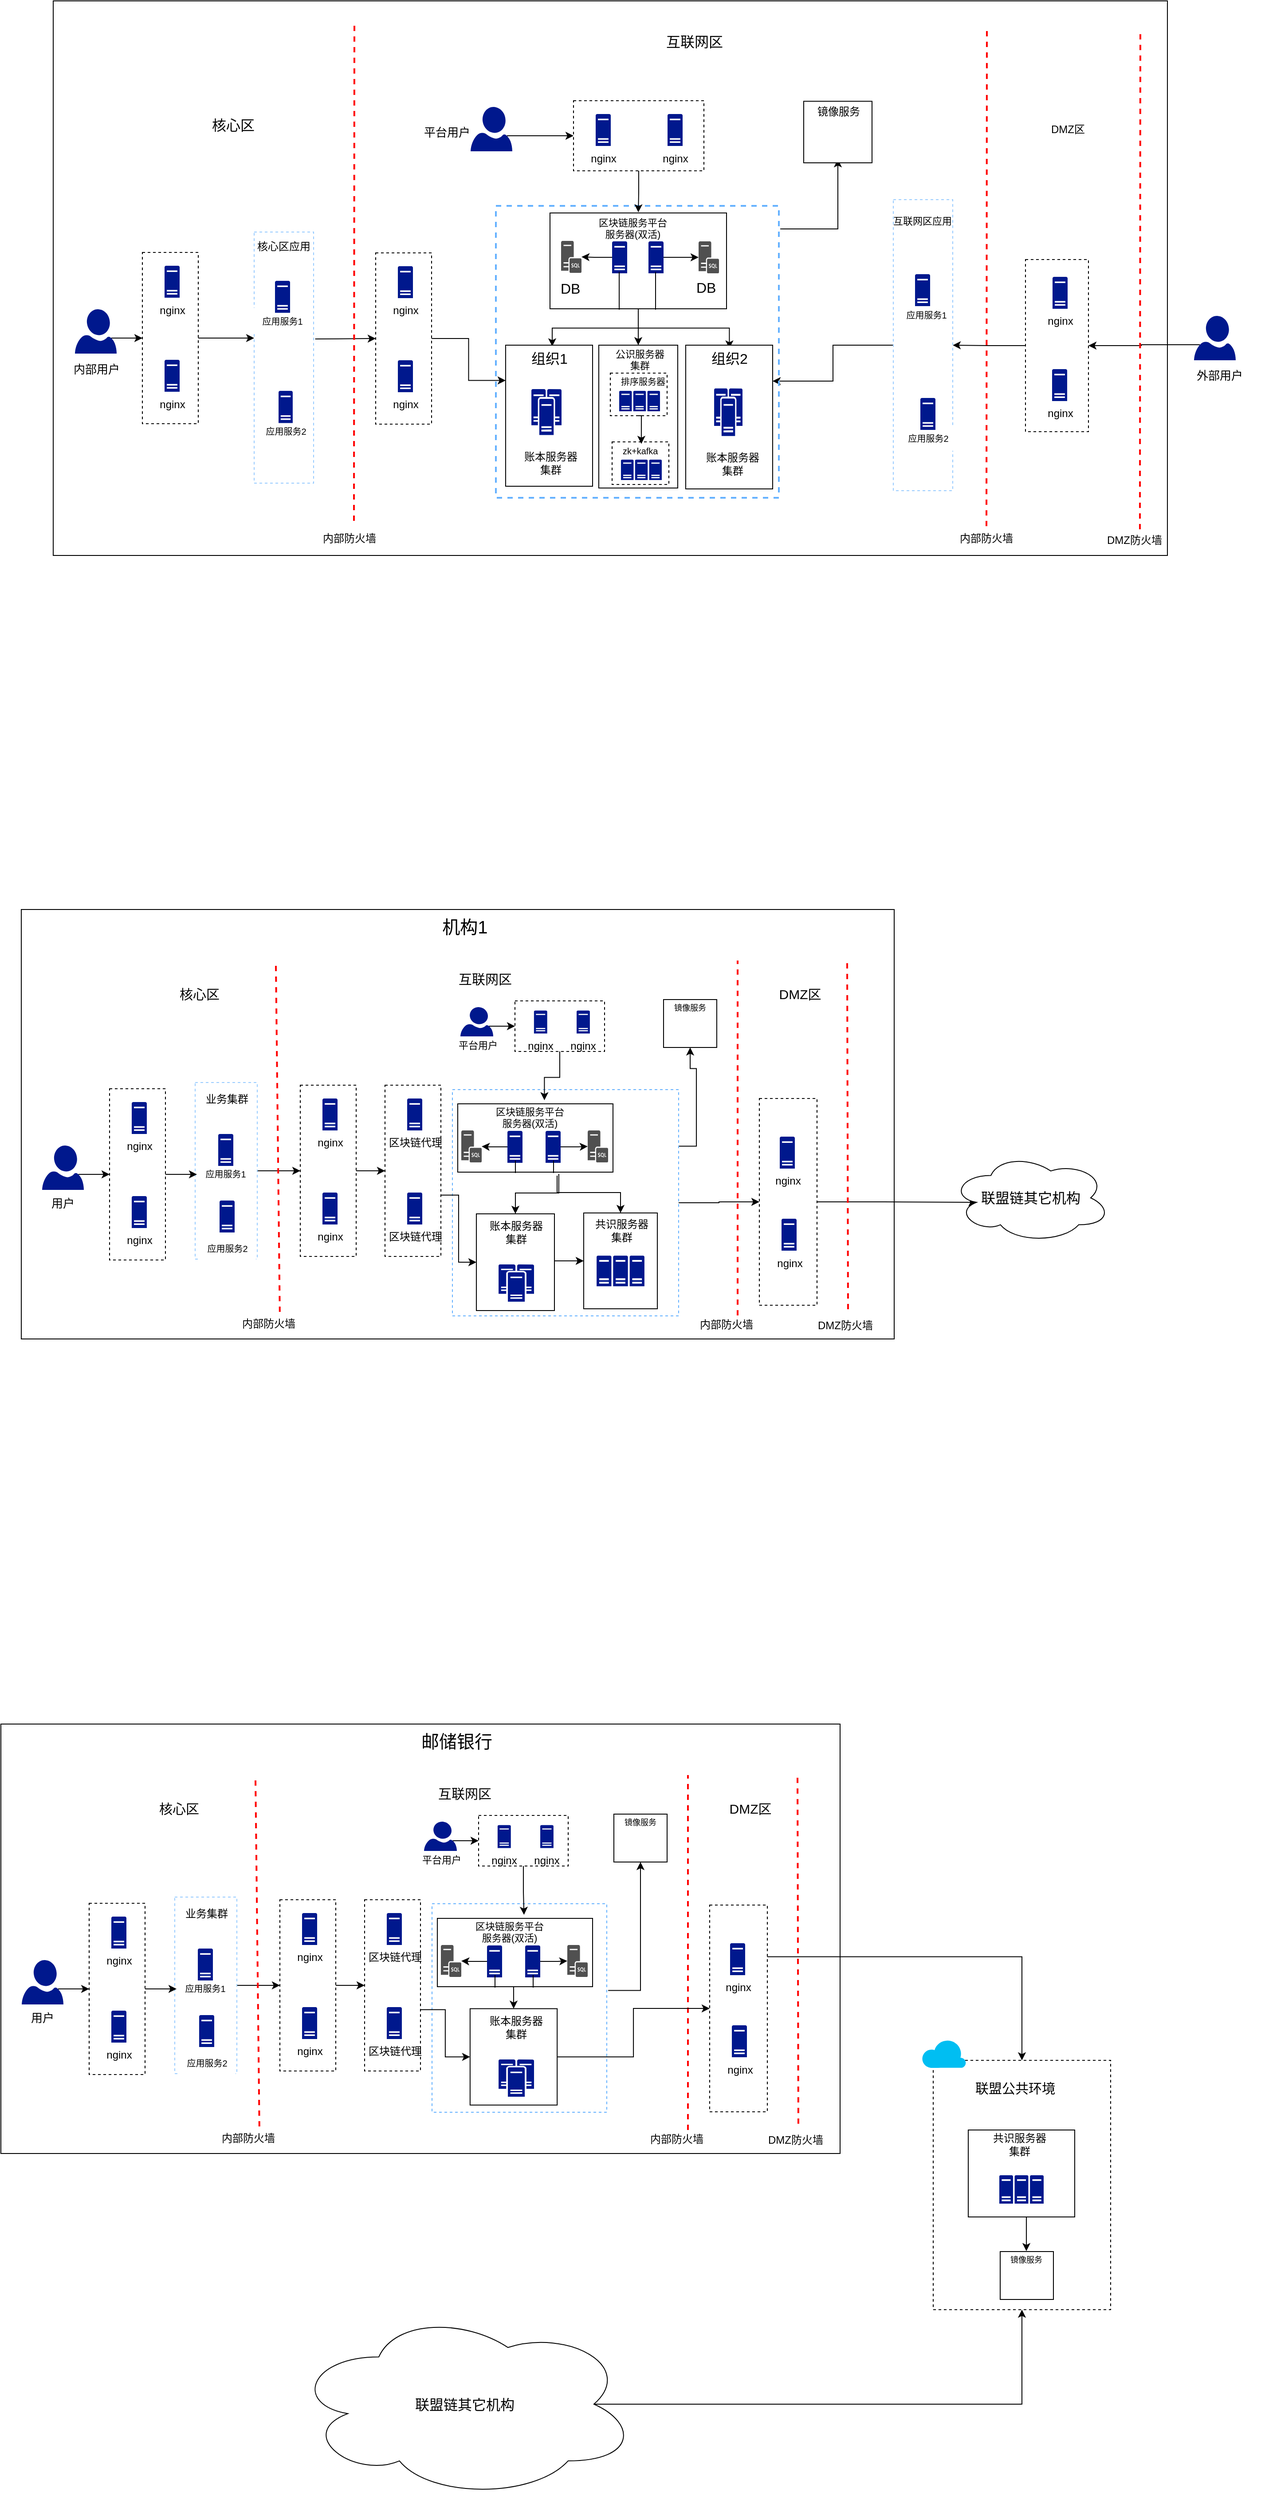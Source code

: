 <mxfile pages="1" version="11.2.4" type="github"><diagram id="3mr4C9OolN_EyMKxFGQn" name="Page-1"><mxGraphModel dx="1892" dy="1170" grid="0" gridSize="10" guides="1" tooltips="1" connect="1" arrows="1" fold="1" page="1" pageScale="1" pageWidth="3300" pageHeight="4681" math="0" shadow="0"><root><mxCell id="0"/><mxCell id="1" parent="0"/><mxCell id="hcSbm7rK1_73FnudvG6k-20" value="" style="rounded=0;whiteSpace=wrap;html=1;" parent="1" vertex="1"><mxGeometry x="169" y="2122" width="946" height="484" as="geometry"/></mxCell><mxCell id="Ee9PXTt1RM7964nBTojT-344" value="" style="rounded=0;whiteSpace=wrap;html=1;dashed=1;strokeColor=#66B2FF;strokeWidth=1;fillColor=none;fontSize=16;align=center;" vertex="1" parent="1"><mxGeometry x="655" y="2324.5" width="197" height="235" as="geometry"/></mxCell><mxCell id="Ee9PXTt1RM7964nBTojT-554" style="edgeStyle=orthogonalEdgeStyle;rounded=0;orthogonalLoop=1;jettySize=auto;html=1;exitX=1;exitY=0.25;exitDx=0;exitDy=0;entryX=0.5;entryY=0;entryDx=0;entryDy=0;strokeColor=#000000;strokeWidth=1;fontSize=15;" edge="1" parent="1" source="hcSbm7rK1_73FnudvG6k-55" target="hcSbm7rK1_73FnudvG6k-1"><mxGeometry relative="1" as="geometry"/></mxCell><mxCell id="hcSbm7rK1_73FnudvG6k-55" value="" style="rounded=0;whiteSpace=wrap;html=1;strokeColor=#000000;fillColor=none;fontSize=11;dashed=1;" parent="1" vertex="1"><mxGeometry x="968" y="2326" width="65" height="233" as="geometry"/></mxCell><mxCell id="AsseI4p636jyMahuRTAR-198" value="" style="rounded=0;whiteSpace=wrap;html=1;" parent="1" vertex="1"><mxGeometry x="228" y="180" width="1256" height="625" as="geometry"/></mxCell><mxCell id="Ee9PXTt1RM7964nBTojT-307" style="edgeStyle=orthogonalEdgeStyle;rounded=0;orthogonalLoop=1;jettySize=auto;html=1;exitX=0;exitY=0.5;exitDx=0;exitDy=0;entryX=1;entryY=0.5;entryDx=0;entryDy=0;fontSize=12;" edge="1" parent="1" source="Ee9PXTt1RM7964nBTojT-280" target="4XAEu1WjWPDzFq4eXw3N-33"><mxGeometry relative="1" as="geometry"/></mxCell><mxCell id="Ee9PXTt1RM7964nBTojT-280" value="" style="rounded=0;whiteSpace=wrap;html=1;dashed=1;strokeColor=#000000;strokeWidth=1;fillColor=none;fontSize=14;align=center;" vertex="1" parent="1"><mxGeometry x="1324" y="471.5" width="71" height="194" as="geometry"/></mxCell><mxCell id="Ee9PXTt1RM7964nBTojT-325" style="edgeStyle=orthogonalEdgeStyle;rounded=0;orthogonalLoop=1;jettySize=auto;html=1;exitX=0;exitY=0.5;exitDx=0;exitDy=0;entryX=1;entryY=0.25;entryDx=0;entryDy=0;strokeColor=#000000;strokeWidth=1;fontSize=16;" edge="1" parent="1" source="4XAEu1WjWPDzFq4eXw3N-33" target="AsseI4p636jyMahuRTAR-243"><mxGeometry relative="1" as="geometry"/></mxCell><mxCell id="4XAEu1WjWPDzFq4eXw3N-33" value="" style="rounded=0;whiteSpace=wrap;html=1;fillColor=none;dashed=1;strokeColor=#99CCFF;" parent="1" vertex="1"><mxGeometry x="1175" y="404" width="67" height="328" as="geometry"/></mxCell><mxCell id="hcSbm7rK1_73FnudvG6k-1" value="" style="rounded=0;whiteSpace=wrap;html=1;dashed=1;" parent="1" vertex="1"><mxGeometry x="1220" y="2501" width="200" height="281" as="geometry"/></mxCell><mxCell id="hcSbm7rK1_73FnudvG6k-2" value="联盟公共环境" style="text;html=1;strokeColor=none;fillColor=none;align=center;verticalAlign=middle;whiteSpace=wrap;rounded=0;fontSize=15;" parent="1" vertex="1"><mxGeometry x="1265" y="2521.5" width="95" height="20" as="geometry"/></mxCell><mxCell id="hcSbm7rK1_73FnudvG6k-17" value="" style="verticalLabelPosition=bottom;html=1;verticalAlign=top;align=center;strokeColor=none;fillColor=#00BEF2;shape=mxgraph.azure.cloud;fontSize=10;" parent="1" vertex="1"><mxGeometry x="1207" y="2477" width="50" height="32.5" as="geometry"/></mxCell><mxCell id="hcSbm7rK1_73FnudvG6k-21" value="邮储银行" style="text;html=1;strokeColor=none;fillColor=none;align=center;verticalAlign=middle;whiteSpace=wrap;rounded=0;fontSize=20;" parent="1" vertex="1"><mxGeometry x="632" y="2131" width="102" height="20" as="geometry"/></mxCell><mxCell id="hcSbm7rK1_73FnudvG6k-24" value="核心区" style="rounded=1;whiteSpace=wrap;html=1;dashed=1;fillColor=none;strokeColor=none;fontSize=15;" parent="1" vertex="1"><mxGeometry x="339" y="2200" width="62" height="33" as="geometry"/></mxCell><mxCell id="Ee9PXTt1RM7964nBTojT-386" style="edgeStyle=orthogonalEdgeStyle;rounded=0;orthogonalLoop=1;jettySize=auto;html=1;exitX=1;exitY=0.5;exitDx=0;exitDy=0;entryX=0;entryY=0.5;entryDx=0;entryDy=0;strokeColor=#000000;strokeWidth=1;fontSize=15;" edge="1" parent="1" source="hcSbm7rK1_73FnudvG6k-26" target="Ee9PXTt1RM7964nBTojT-374"><mxGeometry relative="1" as="geometry"/></mxCell><mxCell id="hcSbm7rK1_73FnudvG6k-26" value="" style="rounded=0;whiteSpace=wrap;html=1;fillColor=none;dashed=1;strokeColor=#99CCFF;" parent="1" vertex="1"><mxGeometry x="365" y="2317" width="70" height="199" as="geometry"/></mxCell><mxCell id="hcSbm7rK1_73FnudvG6k-27" value="业务集群" style="rounded=1;whiteSpace=wrap;html=1;dashed=1;strokeColor=none;fillColor=none;" parent="1" vertex="1"><mxGeometry x="360.5" y="2326" width="80" height="20" as="geometry"/></mxCell><mxCell id="hcSbm7rK1_73FnudvG6k-28" value="" style="group" parent="1" vertex="1" connectable="0"><mxGeometry x="367" y="2375" width="65" height="59.5" as="geometry"/></mxCell><mxCell id="hcSbm7rK1_73FnudvG6k-29" value="应用服务1" style="rounded=0;whiteSpace=wrap;html=1;strokeColor=none;fontSize=10;" parent="hcSbm7rK1_73FnudvG6k-28" vertex="1"><mxGeometry y="30.5" width="65" height="29" as="geometry"/></mxCell><mxCell id="hcSbm7rK1_73FnudvG6k-30" value="" style="pointerEvents=1;shadow=0;dashed=0;html=1;strokeColor=none;labelPosition=center;verticalLabelPosition=bottom;verticalAlign=top;align=center;shape=mxgraph.mscae.enterprise.server_generic;fillColor=#00188D;" parent="hcSbm7rK1_73FnudvG6k-28" vertex="1"><mxGeometry x="24" width="17" height="36" as="geometry"/></mxCell><mxCell id="hcSbm7rK1_73FnudvG6k-31" value="" style="group" parent="1" vertex="1" connectable="0"><mxGeometry x="368.5" y="2459" width="65" height="59.5" as="geometry"/></mxCell><mxCell id="hcSbm7rK1_73FnudvG6k-32" value="应用服务2" style="rounded=0;whiteSpace=wrap;html=1;strokeColor=none;fontSize=10;" parent="hcSbm7rK1_73FnudvG6k-31" vertex="1"><mxGeometry y="30.5" width="65" height="29" as="geometry"/></mxCell><mxCell id="hcSbm7rK1_73FnudvG6k-33" value="" style="pointerEvents=1;shadow=0;dashed=0;html=1;strokeColor=none;labelPosition=center;verticalLabelPosition=bottom;verticalAlign=top;align=center;shape=mxgraph.mscae.enterprise.server_generic;fillColor=#00188D;" parent="hcSbm7rK1_73FnudvG6k-31" vertex="1"><mxGeometry x="24" y="-9" width="17" height="36" as="geometry"/></mxCell><mxCell id="hcSbm7rK1_73FnudvG6k-56" value="互联网区" style="rounded=1;whiteSpace=wrap;html=1;dashed=1;fillColor=none;strokeColor=none;fontSize=15;" parent="1" vertex="1"><mxGeometry x="661" y="2183.5" width="62" height="33" as="geometry"/></mxCell><mxCell id="hcSbm7rK1_73FnudvG6k-57" value="DMZ区" style="rounded=1;whiteSpace=wrap;html=1;dashed=1;fillColor=none;strokeColor=none;fontSize=15;" parent="1" vertex="1"><mxGeometry x="982.5" y="2200" width="62" height="33" as="geometry"/></mxCell><mxCell id="Ee9PXTt1RM7964nBTojT-10" style="edgeStyle=orthogonalEdgeStyle;rounded=0;orthogonalLoop=1;jettySize=auto;html=1;exitX=0.5;exitY=1;exitDx=0;exitDy=0;entryX=0.499;entryY=-0.063;entryDx=0;entryDy=0;entryPerimeter=0;fontSize=11;" edge="1" parent="1" source="AsseI4p636jyMahuRTAR-226" target="AsseI4p636jyMahuRTAR-241"><mxGeometry relative="1" as="geometry"/></mxCell><mxCell id="Ee9PXTt1RM7964nBTojT-11" style="edgeStyle=orthogonalEdgeStyle;rounded=0;orthogonalLoop=1;jettySize=auto;html=1;exitX=0.5;exitY=1;exitDx=0;exitDy=0;entryX=0.435;entryY=0.058;entryDx=0;entryDy=0;entryPerimeter=0;fontSize=11;" edge="1" parent="1" source="AsseI4p636jyMahuRTAR-226" target="AsseI4p636jyMahuRTAR-247"><mxGeometry relative="1" as="geometry"/></mxCell><mxCell id="Ee9PXTt1RM7964nBTojT-12" style="edgeStyle=orthogonalEdgeStyle;rounded=0;orthogonalLoop=1;jettySize=auto;html=1;exitX=0.5;exitY=1;exitDx=0;exitDy=0;entryX=0.5;entryY=0;entryDx=0;entryDy=0;fontSize=11;" edge="1" parent="1" source="AsseI4p636jyMahuRTAR-226" target="AsseI4p636jyMahuRTAR-250"><mxGeometry relative="1" as="geometry"/></mxCell><mxCell id="4XAEu1WjWPDzFq4eXw3N-4" value="" style="rounded=0;whiteSpace=wrap;html=1;fillColor=none;dashed=1;strokeColor=#99CCFF;" parent="1" vertex="1"><mxGeometry x="454.5" y="440.5" width="67" height="283" as="geometry"/></mxCell><mxCell id="4XAEu1WjWPDzFq4eXw3N-5" value="核心区应用" style="rounded=1;whiteSpace=wrap;html=1;dashed=1;strokeColor=none;fillColor=none;" parent="1" vertex="1"><mxGeometry x="447.5" y="446.5" width="80" height="20" as="geometry"/></mxCell><mxCell id="4XAEu1WjWPDzFq4eXw3N-6" value="" style="group" parent="1" vertex="1" connectable="0"><mxGeometry x="454" y="495.5" width="65" height="59.5" as="geometry"/></mxCell><mxCell id="4XAEu1WjWPDzFq4eXw3N-7" value="应用服务1" style="rounded=0;whiteSpace=wrap;html=1;strokeColor=none;fontSize=10;" parent="4XAEu1WjWPDzFq4eXw3N-6" vertex="1"><mxGeometry y="30.5" width="65" height="29" as="geometry"/></mxCell><mxCell id="4XAEu1WjWPDzFq4eXw3N-8" value="" style="pointerEvents=1;shadow=0;dashed=0;html=1;strokeColor=none;labelPosition=center;verticalLabelPosition=bottom;verticalAlign=top;align=center;shape=mxgraph.mscae.enterprise.server_generic;fillColor=#00188D;" parent="4XAEu1WjWPDzFq4eXw3N-6" vertex="1"><mxGeometry x="24" width="17" height="36" as="geometry"/></mxCell><mxCell id="4XAEu1WjWPDzFq4eXw3N-9" value="" style="group" parent="1" vertex="1" connectable="0"><mxGeometry x="459.5" y="619.5" width="61" height="60" as="geometry"/></mxCell><mxCell id="4XAEu1WjWPDzFq4eXw3N-10" value="应用服务2" style="rounded=0;whiteSpace=wrap;html=1;strokeColor=none;fontSize=10;" parent="4XAEu1WjWPDzFq4eXw3N-9" vertex="1"><mxGeometry y="30.756" width="61" height="29.244" as="geometry"/></mxCell><mxCell id="4XAEu1WjWPDzFq4eXw3N-11" value="" style="pointerEvents=1;shadow=0;dashed=0;html=1;strokeColor=none;labelPosition=center;verticalLabelPosition=bottom;verticalAlign=top;align=center;shape=mxgraph.mscae.enterprise.server_generic;fillColor=#00188D;" parent="4XAEu1WjWPDzFq4eXw3N-9" vertex="1"><mxGeometry x="22.523" width="15.954" height="36.303" as="geometry"/></mxCell><mxCell id="4XAEu1WjWPDzFq4eXw3N-28" value="互联网区" style="text;html=1;resizable=0;points=[];autosize=1;align=left;verticalAlign=top;spacingTop=-4;fontSize=16;" parent="1" vertex="1"><mxGeometry x="916.5" y="214" width="74" height="19" as="geometry"/></mxCell><mxCell id="4XAEu1WjWPDzFq4eXw3N-29" value="互联网区应用" style="rounded=1;whiteSpace=wrap;html=1;dashed=1;strokeColor=none;fillColor=none;fontSize=11;" parent="1" vertex="1"><mxGeometry x="1168" y="418" width="80" height="20" as="geometry"/></mxCell><mxCell id="4XAEu1WjWPDzFq4eXw3N-30" value="" style="group" parent="1" vertex="1" connectable="0"><mxGeometry x="1175.5" y="488" width="65" height="60" as="geometry"/></mxCell><mxCell id="4XAEu1WjWPDzFq4eXw3N-31" value="应用服务1" style="rounded=0;whiteSpace=wrap;html=1;strokeColor=none;fontSize=10;" parent="4XAEu1WjWPDzFq4eXw3N-30" vertex="1"><mxGeometry x="8" y="31" width="57" height="29" as="geometry"/></mxCell><mxCell id="4XAEu1WjWPDzFq4eXw3N-32" value="" style="pointerEvents=1;shadow=0;dashed=0;html=1;strokeColor=none;labelPosition=center;verticalLabelPosition=bottom;verticalAlign=top;align=center;shape=mxgraph.mscae.enterprise.server_generic;fillColor=#00188D;" parent="4XAEu1WjWPDzFq4eXw3N-30" vertex="1"><mxGeometry x="24" width="17" height="36" as="geometry"/></mxCell><mxCell id="4XAEu1WjWPDzFq4eXw3N-34" value="" style="group" parent="1" vertex="1" connectable="0"><mxGeometry x="1181.5" y="627.5" width="65" height="59.5" as="geometry"/></mxCell><mxCell id="4XAEu1WjWPDzFq4eXw3N-35" value="应用服务2" style="rounded=0;whiteSpace=wrap;html=1;strokeColor=none;fontSize=10;" parent="4XAEu1WjWPDzFq4eXw3N-34" vertex="1"><mxGeometry y="30.5" width="65" height="29" as="geometry"/></mxCell><mxCell id="4XAEu1WjWPDzFq4eXw3N-36" value="" style="pointerEvents=1;shadow=0;dashed=0;html=1;strokeColor=none;labelPosition=center;verticalLabelPosition=bottom;verticalAlign=top;align=center;shape=mxgraph.mscae.enterprise.server_generic;fillColor=#00188D;" parent="4XAEu1WjWPDzFq4eXw3N-34" vertex="1"><mxGeometry x="24" width="17" height="36" as="geometry"/></mxCell><mxCell id="4XAEu1WjWPDzFq4eXw3N-39" value="DMZ区" style="rounded=1;whiteSpace=wrap;html=1;dashed=1;fillColor=none;strokeColor=none;" parent="1" vertex="1"><mxGeometry x="1341" y="308" width="62" height="33" as="geometry"/></mxCell><mxCell id="4XAEu1WjWPDzFq4eXw3N-40" value="" style="group" parent="1" vertex="1" connectable="0"><mxGeometry x="1330.5" y="458" width="65" height="59.5" as="geometry"/></mxCell><mxCell id="4XAEu1WjWPDzFq4eXw3N-41" value="nginx" style="pointerEvents=1;shadow=0;dashed=0;html=1;strokeColor=none;labelPosition=center;verticalLabelPosition=bottom;verticalAlign=top;align=center;shape=mxgraph.mscae.enterprise.server_generic;fillColor=#00188D;" parent="4XAEu1WjWPDzFq4eXw3N-40" vertex="1"><mxGeometry x="24" y="33" width="17" height="36" as="geometry"/></mxCell><mxCell id="Ee9PXTt1RM7964nBTojT-302" style="edgeStyle=orthogonalEdgeStyle;rounded=0;orthogonalLoop=1;jettySize=auto;html=1;exitX=1.005;exitY=0.079;exitDx=0;exitDy=0;entryX=0.5;entryY=1;entryDx=0;entryDy=0;fontSize=12;exitPerimeter=0;" edge="1" parent="1" source="Ee9PXTt1RM7964nBTojT-14" target="Ee9PXTt1RM7964nBTojT-81"><mxGeometry relative="1" as="geometry"/></mxCell><mxCell id="Ee9PXTt1RM7964nBTojT-14" value="" style="rounded=0;whiteSpace=wrap;html=1;fontSize=11;align=center;fillColor=none;dashed=1;strokeWidth=2;strokeColor=#66B2FF;" vertex="1" parent="1"><mxGeometry x="727" y="411" width="319" height="329" as="geometry"/></mxCell><mxCell id="AsseI4p636jyMahuRTAR-226" value="" style="rounded=0;whiteSpace=wrap;html=1;" parent="1" vertex="1"><mxGeometry x="788" y="419" width="199" height="108" as="geometry"/></mxCell><mxCell id="Ee9PXTt1RM7964nBTojT-5" value="区块链服务平台&lt;br&gt;服务器(双活)" style="text;html=1;resizable=0;points=[];autosize=1;align=center;verticalAlign=top;spacingTop=-4;fontSize=11;" vertex="1" parent="1"><mxGeometry x="837" y="421" width="87" height="26" as="geometry"/></mxCell><mxCell id="Ee9PXTt1RM7964nBTojT-134" style="edgeStyle=orthogonalEdgeStyle;rounded=0;orthogonalLoop=1;jettySize=auto;html=1;exitX=0;exitY=0.5;exitDx=0;exitDy=0;exitPerimeter=0;fontSize=13;" edge="1" parent="1" source="Ee9PXTt1RM7964nBTojT-6" target="Ee9PXTt1RM7964nBTojT-121"><mxGeometry relative="1" as="geometry"/></mxCell><mxCell id="Ee9PXTt1RM7964nBTojT-6" value="" style="pointerEvents=1;shadow=0;dashed=0;html=1;strokeColor=none;labelPosition=center;verticalLabelPosition=bottom;verticalAlign=top;align=center;shape=mxgraph.mscae.enterprise.server_generic;fillColor=#00188D;" vertex="1" parent="1"><mxGeometry x="858" y="451" width="17" height="36" as="geometry"/></mxCell><mxCell id="Ee9PXTt1RM7964nBTojT-135" style="edgeStyle=orthogonalEdgeStyle;rounded=0;orthogonalLoop=1;jettySize=auto;html=1;exitX=1;exitY=0.5;exitDx=0;exitDy=0;exitPerimeter=0;fontSize=13;" edge="1" parent="1" source="Ee9PXTt1RM7964nBTojT-7" target="Ee9PXTt1RM7964nBTojT-123"><mxGeometry relative="1" as="geometry"/></mxCell><mxCell id="Ee9PXTt1RM7964nBTojT-7" value="" style="pointerEvents=1;shadow=0;dashed=0;html=1;strokeColor=none;labelPosition=center;verticalLabelPosition=bottom;verticalAlign=top;align=center;shape=mxgraph.mscae.enterprise.server_generic;fillColor=#00188D;" vertex="1" parent="1"><mxGeometry x="899" y="451" width="17" height="36" as="geometry"/></mxCell><mxCell id="AsseI4p636jyMahuRTAR-250" value="" style="rounded=0;whiteSpace=wrap;html=1;fontSize=16;" parent="1" vertex="1"><mxGeometry x="843" y="568" width="89" height="161" as="geometry"/></mxCell><mxCell id="Ee9PXTt1RM7964nBTojT-4" value="公识服务器&lt;br&gt;集群" style="text;html=1;resizable=0;points=[];autosize=1;align=center;verticalAlign=top;spacingTop=-4;fontSize=11;" vertex="1" parent="1"><mxGeometry x="856" y="569" width="65" height="26" as="geometry"/></mxCell><mxCell id="Ee9PXTt1RM7964nBTojT-25" style="edgeStyle=orthogonalEdgeStyle;rounded=0;orthogonalLoop=1;jettySize=auto;html=1;exitX=0.5;exitY=1;exitDx=0;exitDy=0;entryX=0.5;entryY=0;entryDx=0;entryDy=0;fontSize=11;" edge="1" parent="1" source="Ee9PXTt1RM7964nBTojT-19" target="hcSbm7rK1_73FnudvG6k-50"><mxGeometry relative="1" as="geometry"/></mxCell><mxCell id="Ee9PXTt1RM7964nBTojT-19" value="" style="rounded=0;whiteSpace=wrap;html=1;" vertex="1" parent="1"><mxGeometry x="661" y="2341" width="175" height="77" as="geometry"/></mxCell><mxCell id="Ee9PXTt1RM7964nBTojT-20" value="区块链服务平台&lt;br&gt;服务器(双活)" style="text;html=1;resizable=0;points=[];autosize=1;align=center;verticalAlign=top;spacingTop=-4;fontSize=11;" vertex="1" parent="1"><mxGeometry x="698.5" y="2340.5" width="87" height="26" as="geometry"/></mxCell><mxCell id="Ee9PXTt1RM7964nBTojT-177" style="edgeStyle=orthogonalEdgeStyle;rounded=0;orthogonalLoop=1;jettySize=auto;html=1;exitX=0;exitY=0.5;exitDx=0;exitDy=0;exitPerimeter=0;fontSize=18;" edge="1" parent="1" source="Ee9PXTt1RM7964nBTojT-21" target="Ee9PXTt1RM7964nBTojT-174"><mxGeometry relative="1" as="geometry"/></mxCell><mxCell id="Ee9PXTt1RM7964nBTojT-21" value="" style="pointerEvents=1;shadow=0;dashed=0;html=1;strokeColor=none;labelPosition=center;verticalLabelPosition=bottom;verticalAlign=top;align=center;shape=mxgraph.mscae.enterprise.server_generic;fillColor=#00188D;" vertex="1" parent="1"><mxGeometry x="717" y="2371.5" width="17" height="36" as="geometry"/></mxCell><mxCell id="Ee9PXTt1RM7964nBTojT-178" style="edgeStyle=orthogonalEdgeStyle;rounded=0;orthogonalLoop=1;jettySize=auto;html=1;exitX=1;exitY=0.5;exitDx=0;exitDy=0;exitPerimeter=0;fontSize=18;" edge="1" parent="1" source="Ee9PXTt1RM7964nBTojT-22" target="Ee9PXTt1RM7964nBTojT-175"><mxGeometry relative="1" as="geometry"/></mxCell><mxCell id="Ee9PXTt1RM7964nBTojT-22" value="" style="pointerEvents=1;shadow=0;dashed=0;html=1;strokeColor=none;labelPosition=center;verticalLabelPosition=bottom;verticalAlign=top;align=center;shape=mxgraph.mscae.enterprise.server_generic;fillColor=#00188D;" vertex="1" parent="1"><mxGeometry x="760" y="2371.5" width="17" height="36" as="geometry"/></mxCell><mxCell id="Ee9PXTt1RM7964nBTojT-77" value="" style="group" vertex="1" connectable="0" parent="1"><mxGeometry x="1074" y="292.5" width="77" height="70.0" as="geometry"/></mxCell><mxCell id="Ee9PXTt1RM7964nBTojT-79" value="" style="rounded=0;whiteSpace=wrap;html=1;" vertex="1" parent="Ee9PXTt1RM7964nBTojT-77"><mxGeometry y="0.642" width="77" height="69.358" as="geometry"/></mxCell><mxCell id="Ee9PXTt1RM7964nBTojT-80" value="镜像服务" style="text;html=1;strokeColor=none;fillColor=none;align=center;verticalAlign=middle;whiteSpace=wrap;rounded=0;dashed=1;fontSize=12;" vertex="1" parent="Ee9PXTt1RM7964nBTojT-77"><mxGeometry x="3.85" width="70.583" height="25.688" as="geometry"/></mxCell><mxCell id="Ee9PXTt1RM7964nBTojT-81" value="" style="shape=image;html=1;verticalAlign=top;verticalLabelPosition=bottom;labelBackgroundColor=#ffffff;imageAspect=0;aspect=fixed;image=https://cdn4.iconfinder.com/data/icons/social-network-round-gloss-shine/128/docker-icon_copy.png;dashed=1;fontSize=9;" vertex="1" parent="Ee9PXTt1RM7964nBTojT-77"><mxGeometry x="21" y="31" width="35" height="35" as="geometry"/></mxCell><mxCell id="Ee9PXTt1RM7964nBTojT-95" value="" style="group" vertex="1" connectable="0" parent="1"><mxGeometry x="1259.5" y="2579.5" width="120" height="98" as="geometry"/></mxCell><mxCell id="hcSbm7rK1_73FnudvG6k-9" value="" style="rounded=0;whiteSpace=wrap;html=1;fontSize=9;" parent="Ee9PXTt1RM7964nBTojT-95" vertex="1"><mxGeometry width="120" height="98" as="geometry"/></mxCell><mxCell id="hcSbm7rK1_73FnudvG6k-11" value="共识服务器&lt;br style=&quot;font-size: 12px;&quot;&gt;集群" style="text;html=1;strokeColor=none;fillColor=none;align=center;verticalAlign=middle;whiteSpace=wrap;rounded=0;fontSize=12;" parent="Ee9PXTt1RM7964nBTojT-95" vertex="1"><mxGeometry x="25" y="6" width="65" height="20" as="geometry"/></mxCell><mxCell id="Ee9PXTt1RM7964nBTojT-42" value="" style="pointerEvents=1;shadow=0;dashed=0;html=1;strokeColor=none;labelPosition=center;verticalLabelPosition=bottom;verticalAlign=top;align=center;shape=mxgraph.mscae.enterprise.server_farm;fillColor=#00188D;fontSize=11;" vertex="1" parent="Ee9PXTt1RM7964nBTojT-95"><mxGeometry x="35" y="51" width="50" height="32" as="geometry"/></mxCell><mxCell id="Ee9PXTt1RM7964nBTojT-96" value="" style="group" vertex="1" connectable="0" parent="1"><mxGeometry x="860" y="2223" width="60" height="54.5" as="geometry"/></mxCell><mxCell id="Ee9PXTt1RM7964nBTojT-97" value="" style="group" vertex="1" connectable="0" parent="Ee9PXTt1RM7964nBTojT-96"><mxGeometry width="60" height="54.5" as="geometry"/></mxCell><mxCell id="Ee9PXTt1RM7964nBTojT-98" value="" style="group" vertex="1" connectable="0" parent="Ee9PXTt1RM7964nBTojT-97"><mxGeometry width="60" height="54.5" as="geometry"/></mxCell><mxCell id="Ee9PXTt1RM7964nBTojT-99" value="" style="rounded=0;whiteSpace=wrap;html=1;" vertex="1" parent="Ee9PXTt1RM7964nBTojT-98"><mxGeometry y="0.5" width="60" height="54" as="geometry"/></mxCell><mxCell id="Ee9PXTt1RM7964nBTojT-100" value="镜像服务" style="text;html=1;strokeColor=none;fillColor=none;align=center;verticalAlign=middle;whiteSpace=wrap;rounded=0;dashed=1;fontSize=9;" vertex="1" parent="Ee9PXTt1RM7964nBTojT-98"><mxGeometry x="9.5" width="40" height="20" as="geometry"/></mxCell><mxCell id="Ee9PXTt1RM7964nBTojT-101" value="" style="shape=image;html=1;verticalAlign=top;verticalLabelPosition=bottom;labelBackgroundColor=#ffffff;imageAspect=0;aspect=fixed;image=https://cdn4.iconfinder.com/data/icons/social-network-round-gloss-shine/128/docker-icon_copy.png;dashed=1;fontSize=9;" vertex="1" parent="Ee9PXTt1RM7964nBTojT-98"><mxGeometry x="16.5" y="19" width="30" height="30" as="geometry"/></mxCell><mxCell id="Ee9PXTt1RM7964nBTojT-111" value="" style="group" vertex="1" connectable="0" parent="1"><mxGeometry x="1295.5" y="2716" width="60" height="54.5" as="geometry"/></mxCell><mxCell id="Ee9PXTt1RM7964nBTojT-112" value="" style="group" vertex="1" connectable="0" parent="Ee9PXTt1RM7964nBTojT-111"><mxGeometry width="60" height="54.5" as="geometry"/></mxCell><mxCell id="Ee9PXTt1RM7964nBTojT-113" value="" style="group" vertex="1" connectable="0" parent="Ee9PXTt1RM7964nBTojT-112"><mxGeometry width="60" height="54.5" as="geometry"/></mxCell><mxCell id="Ee9PXTt1RM7964nBTojT-114" value="" style="rounded=0;whiteSpace=wrap;html=1;" vertex="1" parent="Ee9PXTt1RM7964nBTojT-113"><mxGeometry y="0.5" width="60" height="54" as="geometry"/></mxCell><mxCell id="Ee9PXTt1RM7964nBTojT-115" value="镜像服务" style="text;html=1;strokeColor=none;fillColor=none;align=center;verticalAlign=middle;whiteSpace=wrap;rounded=0;dashed=1;fontSize=9;" vertex="1" parent="Ee9PXTt1RM7964nBTojT-113"><mxGeometry x="9.5" width="40" height="20" as="geometry"/></mxCell><mxCell id="Ee9PXTt1RM7964nBTojT-116" value="" style="shape=image;html=1;verticalAlign=top;verticalLabelPosition=bottom;labelBackgroundColor=#ffffff;imageAspect=0;aspect=fixed;image=https://cdn4.iconfinder.com/data/icons/social-network-round-gloss-shine/128/docker-icon_copy.png;dashed=1;fontSize=9;" vertex="1" parent="Ee9PXTt1RM7964nBTojT-113"><mxGeometry x="16.5" y="19" width="30" height="30" as="geometry"/></mxCell><mxCell id="Ee9PXTt1RM7964nBTojT-117" style="edgeStyle=orthogonalEdgeStyle;rounded=0;orthogonalLoop=1;jettySize=auto;html=1;exitX=0.5;exitY=1;exitDx=0;exitDy=0;entryX=0.5;entryY=0;entryDx=0;entryDy=0;fontSize=13;" edge="1" parent="1" source="hcSbm7rK1_73FnudvG6k-9" target="Ee9PXTt1RM7964nBTojT-115"><mxGeometry relative="1" as="geometry"/></mxCell><mxCell id="Ee9PXTt1RM7964nBTojT-121" value="" style="pointerEvents=1;shadow=0;dashed=0;html=1;strokeColor=none;fillColor=#505050;labelPosition=center;verticalLabelPosition=bottom;verticalAlign=top;outlineConnect=0;align=center;shape=mxgraph.office.servers.sql_server;fontSize=13;" vertex="1" parent="1"><mxGeometry x="800.5" y="450.5" width="23" height="36" as="geometry"/></mxCell><mxCell id="Ee9PXTt1RM7964nBTojT-123" value="" style="pointerEvents=1;shadow=0;dashed=0;html=1;strokeColor=none;fillColor=#505050;labelPosition=center;verticalLabelPosition=bottom;verticalAlign=top;outlineConnect=0;align=center;shape=mxgraph.office.servers.sql_server;fontSize=13;" vertex="1" parent="1"><mxGeometry x="955.5" y="451" width="23" height="36" as="geometry"/></mxCell><mxCell id="Ee9PXTt1RM7964nBTojT-132" value="" style="endArrow=none;html=1;fontSize=13;" edge="1" parent="1"><mxGeometry width="50" height="50" relative="1" as="geometry"><mxPoint x="866" y="528" as="sourcePoint"/><mxPoint x="865.998" y="485.5" as="targetPoint"/></mxGeometry></mxCell><mxCell id="Ee9PXTt1RM7964nBTojT-133" value="" style="endArrow=none;html=1;fontSize=13;" edge="1" parent="1"><mxGeometry width="50" height="50" relative="1" as="geometry"><mxPoint x="907" y="528" as="sourcePoint"/><mxPoint x="906.998" y="485.5" as="targetPoint"/></mxGeometry></mxCell><mxCell id="AsseI4p636jyMahuRTAR-249" value="" style="group" parent="1" vertex="1" connectable="0"><mxGeometry x="738" y="568" width="98" height="159" as="geometry"/></mxCell><mxCell id="AsseI4p636jyMahuRTAR-228" value="" style="rounded=0;whiteSpace=wrap;html=1;" parent="AsseI4p636jyMahuRTAR-249" vertex="1"><mxGeometry width="98" height="159" as="geometry"/></mxCell><mxCell id="AsseI4p636jyMahuRTAR-241" value="组织1" style="text;html=1;resizable=0;points=[];autosize=1;align=left;verticalAlign=top;spacingTop=-4;fontSize=16;" parent="AsseI4p636jyMahuRTAR-249" vertex="1"><mxGeometry x="27.036" y="2.525" width="51" height="19" as="geometry"/></mxCell><mxCell id="Ee9PXTt1RM7964nBTojT-2" value="" style="pointerEvents=1;shadow=0;dashed=0;html=1;strokeColor=none;labelPosition=center;verticalLabelPosition=bottom;verticalAlign=top;align=center;shape=mxgraph.mscae.enterprise.cluster_server;fillColor=#00188D;fontSize=11;" vertex="1" parent="AsseI4p636jyMahuRTAR-249"><mxGeometry x="29" y="49.467" width="34" height="51.822" as="geometry"/></mxCell><mxCell id="AsseI4p636jyMahuRTAR-229" value="账本服务器集群" style="text;html=1;strokeColor=none;fillColor=none;align=center;verticalAlign=middle;whiteSpace=wrap;rounded=0;" parent="AsseI4p636jyMahuRTAR-249" vertex="1"><mxGeometry x="16.972" y="117.106" width="67.889" height="32.204" as="geometry"/></mxCell><mxCell id="AsseI4p636jyMahuRTAR-242" value="" style="group" parent="1" vertex="1" connectable="0"><mxGeometry x="941" y="568" width="98" height="162" as="geometry"/></mxCell><mxCell id="AsseI4p636jyMahuRTAR-243" value="" style="rounded=0;whiteSpace=wrap;html=1;" parent="AsseI4p636jyMahuRTAR-242" vertex="1"><mxGeometry width="98" height="162" as="geometry"/></mxCell><mxCell id="AsseI4p636jyMahuRTAR-247" value="组织2" style="text;html=1;resizable=0;points=[];autosize=1;align=left;verticalAlign=top;spacingTop=-4;fontSize=16;" parent="AsseI4p636jyMahuRTAR-242" vertex="1"><mxGeometry x="27.036" y="2.573" width="51" height="19" as="geometry"/></mxCell><mxCell id="Ee9PXTt1RM7964nBTojT-3" value="" style="pointerEvents=1;shadow=0;dashed=0;html=1;strokeColor=none;labelPosition=center;verticalLabelPosition=bottom;verticalAlign=top;align=center;shape=mxgraph.mscae.enterprise.cluster_server;fillColor=#00188D;fontSize=11;" vertex="1" parent="AsseI4p636jyMahuRTAR-242"><mxGeometry x="32" y="48.722" width="32" height="53.594" as="geometry"/></mxCell><mxCell id="AsseI4p636jyMahuRTAR-244" value="账本服务器集群" style="text;html=1;strokeColor=none;fillColor=none;align=center;verticalAlign=middle;whiteSpace=wrap;rounded=0;" parent="AsseI4p636jyMahuRTAR-242" vertex="1"><mxGeometry x="19.968" y="117.824" width="65.893" height="32.812" as="geometry"/></mxCell><mxCell id="Ee9PXTt1RM7964nBTojT-146" value="" style="group" vertex="1" connectable="0" parent="1"><mxGeometry x="856" y="599.5" width="70" height="48" as="geometry"/></mxCell><mxCell id="Ee9PXTt1RM7964nBTojT-136" value="" style="rounded=0;whiteSpace=wrap;html=1;dashed=1;strokeColor=#000000;strokeWidth=1;fillColor=none;fontSize=13;align=center;" vertex="1" parent="Ee9PXTt1RM7964nBTojT-146"><mxGeometry width="64" height="48" as="geometry"/></mxCell><mxCell id="Ee9PXTt1RM7964nBTojT-1" value="" style="pointerEvents=1;shadow=0;dashed=0;html=1;strokeColor=none;labelPosition=center;verticalLabelPosition=bottom;verticalAlign=top;align=center;shape=mxgraph.mscae.enterprise.server_farm;fillColor=#00188D;fontSize=11;" vertex="1" parent="Ee9PXTt1RM7964nBTojT-146"><mxGeometry x="10" y="20" width="46" height="23" as="geometry"/></mxCell><mxCell id="Ee9PXTt1RM7964nBTojT-140" value="排序服务器" style="text;html=1;resizable=0;points=[];autosize=1;align=left;verticalAlign=top;spacingTop=-4;fontSize=10;" vertex="1" parent="Ee9PXTt1RM7964nBTojT-146"><mxGeometry x="10" y="1.5" width="60" height="12" as="geometry"/></mxCell><mxCell id="Ee9PXTt1RM7964nBTojT-147" value="" style="group" vertex="1" connectable="0" parent="1"><mxGeometry x="858" y="677" width="64" height="48" as="geometry"/></mxCell><mxCell id="Ee9PXTt1RM7964nBTojT-148" value="" style="rounded=0;whiteSpace=wrap;html=1;dashed=1;strokeColor=#000000;strokeWidth=1;fillColor=none;fontSize=13;align=center;" vertex="1" parent="Ee9PXTt1RM7964nBTojT-147"><mxGeometry width="64" height="48" as="geometry"/></mxCell><mxCell id="Ee9PXTt1RM7964nBTojT-149" value="" style="pointerEvents=1;shadow=0;dashed=0;html=1;strokeColor=none;labelPosition=center;verticalLabelPosition=bottom;verticalAlign=top;align=center;shape=mxgraph.mscae.enterprise.server_farm;fillColor=#00188D;fontSize=11;" vertex="1" parent="Ee9PXTt1RM7964nBTojT-147"><mxGeometry x="10" y="20" width="46" height="23" as="geometry"/></mxCell><mxCell id="Ee9PXTt1RM7964nBTojT-150" value="zk+kafka" style="text;html=1;resizable=0;points=[];autosize=1;align=left;verticalAlign=top;spacingTop=-4;fontSize=10;" vertex="1" parent="Ee9PXTt1RM7964nBTojT-147"><mxGeometry x="10" y="1.5" width="50" height="12" as="geometry"/></mxCell><mxCell id="Ee9PXTt1RM7964nBTojT-151" style="edgeStyle=orthogonalEdgeStyle;rounded=0;orthogonalLoop=1;jettySize=auto;html=1;exitX=0.5;exitY=1;exitDx=0;exitDy=0;entryX=0.459;entryY=0.061;entryDx=0;entryDy=0;entryPerimeter=0;fontSize=10;" edge="1" parent="1" source="Ee9PXTt1RM7964nBTojT-136" target="Ee9PXTt1RM7964nBTojT-150"><mxGeometry relative="1" as="geometry"/></mxCell><mxCell id="Ee9PXTt1RM7964nBTojT-165" value="" style="group" vertex="1" connectable="0" parent="1"><mxGeometry x="1330" y="562" width="65" height="59.5" as="geometry"/></mxCell><mxCell id="Ee9PXTt1RM7964nBTojT-166" value="nginx" style="pointerEvents=1;shadow=0;dashed=0;html=1;strokeColor=none;labelPosition=center;verticalLabelPosition=bottom;verticalAlign=top;align=center;shape=mxgraph.mscae.enterprise.server_generic;fillColor=#00188D;" vertex="1" parent="Ee9PXTt1RM7964nBTojT-165"><mxGeometry x="24" y="33" width="17" height="36" as="geometry"/></mxCell><mxCell id="Ee9PXTt1RM7964nBTojT-174" value="" style="pointerEvents=1;shadow=0;dashed=0;html=1;strokeColor=none;fillColor=#505050;labelPosition=center;verticalLabelPosition=bottom;verticalAlign=top;outlineConnect=0;align=center;shape=mxgraph.office.servers.sql_server;fontSize=13;" vertex="1" parent="1"><mxGeometry x="665" y="2371" width="23" height="36" as="geometry"/></mxCell><mxCell id="Ee9PXTt1RM7964nBTojT-175" value="" style="pointerEvents=1;shadow=0;dashed=0;html=1;strokeColor=none;fillColor=#505050;labelPosition=center;verticalLabelPosition=bottom;verticalAlign=top;outlineConnect=0;align=center;shape=mxgraph.office.servers.sql_server;fontSize=13;" vertex="1" parent="1"><mxGeometry x="807.5" y="2371" width="23" height="36" as="geometry"/></mxCell><mxCell id="Ee9PXTt1RM7964nBTojT-180" value="" style="endArrow=none;html=1;fontSize=18;" edge="1" parent="1"><mxGeometry width="50" height="50" relative="1" as="geometry"><mxPoint x="769" y="2419" as="sourcePoint"/><mxPoint x="769" y="2405" as="targetPoint"/></mxGeometry></mxCell><mxCell id="Ee9PXTt1RM7964nBTojT-181" value="" style="endArrow=none;html=1;fontSize=18;" edge="1" parent="1"><mxGeometry width="50" height="50" relative="1" as="geometry"><mxPoint x="726" y="2419" as="sourcePoint"/><mxPoint x="726" y="2405" as="targetPoint"/></mxGeometry></mxCell><mxCell id="Ee9PXTt1RM7964nBTojT-274" style="edgeStyle=orthogonalEdgeStyle;rounded=0;orthogonalLoop=1;jettySize=auto;html=1;exitX=0.87;exitY=0.65;exitDx=0;exitDy=0;exitPerimeter=0;entryX=0;entryY=0.5;entryDx=0;entryDy=0;fontSize=14;" edge="1" parent="1" source="Ee9PXTt1RM7964nBTojT-267" target="Ee9PXTt1RM7964nBTojT-270"><mxGeometry relative="1" as="geometry"/></mxCell><mxCell id="Ee9PXTt1RM7964nBTojT-267" value="" style="shadow=0;dashed=0;html=1;strokeColor=none;shape=mxgraph.azure.user;fillColor=#00188D;fontSize=18;align=center;" vertex="1" parent="1"><mxGeometry x="252.5" y="527.5" width="47" height="50" as="geometry"/></mxCell><mxCell id="Ee9PXTt1RM7964nBTojT-269" value="内部用户" style="text;html=1;resizable=0;points=[];autosize=1;align=left;verticalAlign=top;spacingTop=-4;fontSize=13;" vertex="1" parent="1"><mxGeometry x="248.5" y="584.5" width="66" height="17" as="geometry"/></mxCell><mxCell id="Ee9PXTt1RM7964nBTojT-273" value="" style="group" vertex="1" connectable="0" parent="1"><mxGeometry x="328.5" y="463.5" width="63" height="193" as="geometry"/></mxCell><mxCell id="Ee9PXTt1RM7964nBTojT-230" value="nginx" style="pointerEvents=1;shadow=0;dashed=0;html=1;strokeColor=none;labelPosition=center;verticalLabelPosition=bottom;verticalAlign=top;align=center;shape=mxgraph.mscae.enterprise.server_generic;fillColor=#00188D;" vertex="1" parent="Ee9PXTt1RM7964nBTojT-273"><mxGeometry x="25" y="15" width="17" height="36" as="geometry"/></mxCell><mxCell id="Ee9PXTt1RM7964nBTojT-231" value="nginx" style="pointerEvents=1;shadow=0;dashed=0;html=1;strokeColor=none;labelPosition=center;verticalLabelPosition=bottom;verticalAlign=top;align=center;shape=mxgraph.mscae.enterprise.server_generic;fillColor=#00188D;" vertex="1" parent="Ee9PXTt1RM7964nBTojT-273"><mxGeometry x="25" y="121" width="17" height="36" as="geometry"/></mxCell><mxCell id="Ee9PXTt1RM7964nBTojT-270" value="" style="rounded=0;whiteSpace=wrap;html=1;dashed=1;strokeColor=#000000;strokeWidth=1;fillColor=none;fontSize=14;align=center;" vertex="1" parent="Ee9PXTt1RM7964nBTojT-273"><mxGeometry width="63" height="193" as="geometry"/></mxCell><mxCell id="Ee9PXTt1RM7964nBTojT-279" value="" style="edgeStyle=orthogonalEdgeStyle;rounded=0;orthogonalLoop=1;jettySize=auto;html=1;fontSize=14;" edge="1" parent="1" source="Ee9PXTt1RM7964nBTojT-270" target="4XAEu1WjWPDzFq4eXw3N-4"><mxGeometry relative="1" as="geometry"><Array as="points"><mxPoint x="439.5" y="559.5"/><mxPoint x="439.5" y="559.5"/></Array></mxGeometry></mxCell><mxCell id="Ee9PXTt1RM7964nBTojT-283" style="edgeStyle=orthogonalEdgeStyle;rounded=0;orthogonalLoop=1;jettySize=auto;html=1;exitX=0.14;exitY=0.65;exitDx=0;exitDy=0;exitPerimeter=0;entryX=1;entryY=0.5;entryDx=0;entryDy=0;fontSize=13;" edge="1" parent="1" source="Ee9PXTt1RM7964nBTojT-281" target="Ee9PXTt1RM7964nBTojT-280"><mxGeometry relative="1" as="geometry"/></mxCell><mxCell id="Ee9PXTt1RM7964nBTojT-284" value="" style="group" vertex="1" connectable="0" parent="1"><mxGeometry x="591.5" y="464" width="63" height="193" as="geometry"/></mxCell><mxCell id="Ee9PXTt1RM7964nBTojT-285" value="nginx" style="pointerEvents=1;shadow=0;dashed=0;html=1;strokeColor=none;labelPosition=center;verticalLabelPosition=bottom;verticalAlign=top;align=center;shape=mxgraph.mscae.enterprise.server_generic;fillColor=#00188D;" vertex="1" parent="Ee9PXTt1RM7964nBTojT-284"><mxGeometry x="25" y="15" width="17" height="36" as="geometry"/></mxCell><mxCell id="Ee9PXTt1RM7964nBTojT-286" value="nginx" style="pointerEvents=1;shadow=0;dashed=0;html=1;strokeColor=none;labelPosition=center;verticalLabelPosition=bottom;verticalAlign=top;align=center;shape=mxgraph.mscae.enterprise.server_generic;fillColor=#00188D;" vertex="1" parent="Ee9PXTt1RM7964nBTojT-284"><mxGeometry x="25" y="121" width="17" height="36" as="geometry"/></mxCell><mxCell id="Ee9PXTt1RM7964nBTojT-287" value="" style="rounded=0;whiteSpace=wrap;html=1;dashed=1;strokeColor=#000000;strokeWidth=1;fillColor=none;fontSize=14;align=center;" vertex="1" parent="Ee9PXTt1RM7964nBTojT-284"><mxGeometry width="63" height="193" as="geometry"/></mxCell><mxCell id="Ee9PXTt1RM7964nBTojT-288" value="" style="endArrow=classic;html=1;fontSize=13;exitX=1.027;exitY=0.426;exitDx=0;exitDy=0;exitPerimeter=0;entryX=0;entryY=0.5;entryDx=0;entryDy=0;" edge="1" parent="1" source="4XAEu1WjWPDzFq4eXw3N-4" target="Ee9PXTt1RM7964nBTojT-287"><mxGeometry width="50" height="50" relative="1" as="geometry"><mxPoint x="491" y="932" as="sourcePoint"/><mxPoint x="541" y="882" as="targetPoint"/></mxGeometry></mxCell><mxCell id="Ee9PXTt1RM7964nBTojT-289" style="edgeStyle=orthogonalEdgeStyle;rounded=0;orthogonalLoop=1;jettySize=auto;html=1;exitX=1;exitY=0.5;exitDx=0;exitDy=0;entryX=0;entryY=0.25;entryDx=0;entryDy=0;fontSize=13;" edge="1" parent="1" source="Ee9PXTt1RM7964nBTojT-287" target="AsseI4p636jyMahuRTAR-228"><mxGeometry relative="1" as="geometry"/></mxCell><mxCell id="Ee9PXTt1RM7964nBTojT-317" style="edgeStyle=orthogonalEdgeStyle;rounded=0;orthogonalLoop=1;jettySize=auto;html=1;exitX=0.87;exitY=0.65;exitDx=0;exitDy=0;exitPerimeter=0;entryX=0;entryY=0.5;entryDx=0;entryDy=0;strokeColor=#000000;strokeWidth=1;fontSize=16;" edge="1" parent="1" source="Ee9PXTt1RM7964nBTojT-290" target="Ee9PXTt1RM7964nBTojT-295"><mxGeometry relative="1" as="geometry"/></mxCell><mxCell id="Ee9PXTt1RM7964nBTojT-290" value="" style="shadow=0;dashed=0;html=1;strokeColor=none;shape=mxgraph.azure.user;fillColor=#00188D;fontSize=13;align=center;" vertex="1" parent="1"><mxGeometry x="698.5" y="299.5" width="47" height="50" as="geometry"/></mxCell><mxCell id="Ee9PXTt1RM7964nBTojT-291" value="平台用户" style="text;html=1;resizable=0;points=[];autosize=1;align=left;verticalAlign=top;spacingTop=-4;fontSize=13;" vertex="1" parent="1"><mxGeometry x="643.5" y="317.5" width="62" height="16" as="geometry"/></mxCell><mxCell id="Ee9PXTt1RM7964nBTojT-299" value="" style="group" vertex="1" connectable="0" parent="1"><mxGeometry x="814.5" y="292.5" width="147" height="79" as="geometry"/></mxCell><mxCell id="Ee9PXTt1RM7964nBTojT-293" value="nginx" style="pointerEvents=1;shadow=0;dashed=0;html=1;strokeColor=none;labelPosition=center;verticalLabelPosition=bottom;verticalAlign=top;align=center;shape=mxgraph.mscae.enterprise.server_generic;fillColor=#00188D;" vertex="1" parent="Ee9PXTt1RM7964nBTojT-299"><mxGeometry x="25" y="15" width="17" height="36" as="geometry"/></mxCell><mxCell id="Ee9PXTt1RM7964nBTojT-294" value="nginx" style="pointerEvents=1;shadow=0;dashed=0;html=1;strokeColor=none;labelPosition=center;verticalLabelPosition=bottom;verticalAlign=top;align=center;shape=mxgraph.mscae.enterprise.server_generic;fillColor=#00188D;" vertex="1" parent="Ee9PXTt1RM7964nBTojT-299"><mxGeometry x="106" y="15" width="17" height="36" as="geometry"/></mxCell><mxCell id="Ee9PXTt1RM7964nBTojT-295" value="" style="rounded=0;whiteSpace=wrap;html=1;dashed=1;strokeColor=#000000;strokeWidth=1;fillColor=none;fontSize=14;align=center;" vertex="1" parent="Ee9PXTt1RM7964nBTojT-299"><mxGeometry width="147" height="79" as="geometry"/></mxCell><mxCell id="Ee9PXTt1RM7964nBTojT-300" style="edgeStyle=orthogonalEdgeStyle;rounded=0;orthogonalLoop=1;jettySize=auto;html=1;exitX=0.5;exitY=1;exitDx=0;exitDy=0;entryX=0.581;entryY=-0.104;entryDx=0;entryDy=0;entryPerimeter=0;fontSize=13;" edge="1" parent="1" source="Ee9PXTt1RM7964nBTojT-295" target="Ee9PXTt1RM7964nBTojT-5"><mxGeometry relative="1" as="geometry"/></mxCell><mxCell id="Ee9PXTt1RM7964nBTojT-308" value="" style="endArrow=none;dashed=1;html=1;fontSize=12;strokeColor=#FF0000;strokeWidth=2;" edge="1" parent="1"><mxGeometry width="50" height="50" relative="1" as="geometry"><mxPoint x="567.5" y="208" as="sourcePoint"/><mxPoint x="567" y="768" as="targetPoint"/></mxGeometry></mxCell><mxCell id="Ee9PXTt1RM7964nBTojT-309" value="内部防火墙" style="text;html=1;resizable=0;points=[];autosize=1;align=left;verticalAlign=top;spacingTop=-4;fontSize=12;" vertex="1" parent="1"><mxGeometry x="530" y="775.5" width="70" height="14" as="geometry"/></mxCell><mxCell id="Ee9PXTt1RM7964nBTojT-312" value="核心区" style="text;html=1;resizable=0;points=[];autosize=1;align=left;verticalAlign=top;spacingTop=-4;fontSize=16;" vertex="1" parent="1"><mxGeometry x="405" y="308" width="46" height="14" as="geometry"/></mxCell><mxCell id="Ee9PXTt1RM7964nBTojT-315" value="" style="endArrow=none;dashed=1;html=1;fontSize=12;strokeColor=#FF0000;strokeWidth=2;" edge="1" parent="1"><mxGeometry width="50" height="50" relative="1" as="geometry"><mxPoint x="1280.5" y="214" as="sourcePoint"/><mxPoint x="1280" y="774" as="targetPoint"/></mxGeometry></mxCell><mxCell id="Ee9PXTt1RM7964nBTojT-316" value="内部防火墙" style="text;html=1;resizable=0;points=[];autosize=1;align=left;verticalAlign=top;spacingTop=-4;fontSize=12;" vertex="1" parent="1"><mxGeometry x="1248" y="775.5" width="70" height="14" as="geometry"/></mxCell><mxCell id="Ee9PXTt1RM7964nBTojT-318" value="" style="endArrow=none;dashed=1;html=1;fontSize=12;strokeColor=#FF0000;strokeWidth=2;" edge="1" parent="1"><mxGeometry width="50" height="50" relative="1" as="geometry"><mxPoint x="1453.5" y="217.5" as="sourcePoint"/><mxPoint x="1453" y="777.5" as="targetPoint"/></mxGeometry></mxCell><mxCell id="Ee9PXTt1RM7964nBTojT-321" value="DMZ防火墙" style="text;html=1;resizable=0;points=[];autosize=1;align=left;verticalAlign=top;spacingTop=-4;fontSize=12;" vertex="1" parent="1"><mxGeometry x="1414" y="777.5" width="72" height="14" as="geometry"/></mxCell><mxCell id="Ee9PXTt1RM7964nBTojT-324" value="" style="group" vertex="1" connectable="0" parent="1"><mxGeometry x="1514" y="535" width="74.5" height="75.5" as="geometry"/></mxCell><mxCell id="4XAEu1WjWPDzFq4eXw3N-44" value="外部用户" style="text;html=1;resizable=0;points=[];autosize=1;align=left;verticalAlign=top;spacingTop=-4;fontSize=13;" parent="Ee9PXTt1RM7964nBTojT-324" vertex="1"><mxGeometry x="0.5" y="56.5" width="74" height="19" as="geometry"/></mxCell><mxCell id="Ee9PXTt1RM7964nBTojT-281" value="" style="shadow=0;dashed=0;html=1;strokeColor=none;shape=mxgraph.azure.user;fillColor=#00188D;fontSize=14;align=center;" vertex="1" parent="Ee9PXTt1RM7964nBTojT-324"><mxGeometry width="47" height="50" as="geometry"/></mxCell><mxCell id="Ee9PXTt1RM7964nBTojT-326" value="DB" style="text;html=1;resizable=0;points=[];autosize=1;align=left;verticalAlign=top;spacingTop=-4;fontSize=16;" vertex="1" parent="1"><mxGeometry x="798" y="491.5" width="32" height="19" as="geometry"/></mxCell><mxCell id="Ee9PXTt1RM7964nBTojT-327" value="DB" style="text;html=1;resizable=0;points=[];autosize=1;align=left;verticalAlign=top;spacingTop=-4;fontSize=16;" vertex="1" parent="1"><mxGeometry x="950.5" y="491" width="32" height="19" as="geometry"/></mxCell><mxCell id="Ee9PXTt1RM7964nBTojT-328" style="edgeStyle=orthogonalEdgeStyle;rounded=0;orthogonalLoop=1;jettySize=auto;html=1;exitX=0.87;exitY=0.65;exitDx=0;exitDy=0;exitPerimeter=0;entryX=0;entryY=0.5;entryDx=0;entryDy=0;fontSize=14;" edge="1" source="Ee9PXTt1RM7964nBTojT-329" target="Ee9PXTt1RM7964nBTojT-334" parent="1"><mxGeometry relative="1" as="geometry"/></mxCell><mxCell id="Ee9PXTt1RM7964nBTojT-329" value="" style="shadow=0;dashed=0;html=1;strokeColor=none;shape=mxgraph.azure.user;fillColor=#00188D;fontSize=18;align=center;" vertex="1" parent="1"><mxGeometry x="192.5" y="2388" width="47" height="50" as="geometry"/></mxCell><mxCell id="Ee9PXTt1RM7964nBTojT-330" value="用户" style="text;html=1;resizable=0;points=[];autosize=1;align=left;verticalAlign=top;spacingTop=-4;fontSize=13;" vertex="1" parent="1"><mxGeometry x="200.5" y="2443" width="36" height="16" as="geometry"/></mxCell><mxCell id="Ee9PXTt1RM7964nBTojT-331" value="" style="group" vertex="1" connectable="0" parent="1"><mxGeometry x="268.5" y="2324" width="63" height="193" as="geometry"/></mxCell><mxCell id="Ee9PXTt1RM7964nBTojT-332" value="nginx" style="pointerEvents=1;shadow=0;dashed=0;html=1;strokeColor=none;labelPosition=center;verticalLabelPosition=bottom;verticalAlign=top;align=center;shape=mxgraph.mscae.enterprise.server_generic;fillColor=#00188D;" vertex="1" parent="Ee9PXTt1RM7964nBTojT-331"><mxGeometry x="25" y="15" width="17" height="36" as="geometry"/></mxCell><mxCell id="Ee9PXTt1RM7964nBTojT-333" value="nginx" style="pointerEvents=1;shadow=0;dashed=0;html=1;strokeColor=none;labelPosition=center;verticalLabelPosition=bottom;verticalAlign=top;align=center;shape=mxgraph.mscae.enterprise.server_generic;fillColor=#00188D;" vertex="1" parent="Ee9PXTt1RM7964nBTojT-331"><mxGeometry x="25" y="121" width="17" height="36" as="geometry"/></mxCell><mxCell id="Ee9PXTt1RM7964nBTojT-334" value="" style="rounded=0;whiteSpace=wrap;html=1;dashed=1;strokeColor=#000000;strokeWidth=1;fillColor=none;fontSize=14;align=center;" vertex="1" parent="Ee9PXTt1RM7964nBTojT-331"><mxGeometry width="63" height="193" as="geometry"/></mxCell><mxCell id="Ee9PXTt1RM7964nBTojT-335" style="edgeStyle=orthogonalEdgeStyle;rounded=0;orthogonalLoop=1;jettySize=auto;html=1;exitX=1;exitY=0.5;exitDx=0;exitDy=0;entryX=0;entryY=0.5;entryDx=0;entryDy=0;strokeColor=#000000;strokeWidth=1;fontSize=16;" edge="1" parent="1" source="Ee9PXTt1RM7964nBTojT-334" target="hcSbm7rK1_73FnudvG6k-29"><mxGeometry relative="1" as="geometry"><mxPoint x="361" y="2424" as="targetPoint"/></mxGeometry></mxCell><mxCell id="Ee9PXTt1RM7964nBTojT-336" value="" style="endArrow=none;dashed=1;html=1;fontSize=12;strokeColor=#FF0000;strokeWidth=2;" edge="1" parent="1"><mxGeometry width="50" height="50" relative="1" as="geometry"><mxPoint x="460.399" y="2575.5" as="sourcePoint"/><mxPoint x="456" y="2184.5" as="targetPoint"/></mxGeometry></mxCell><mxCell id="Ee9PXTt1RM7964nBTojT-347" value="" style="group" vertex="1" connectable="0" parent="1"><mxGeometry x="642" y="2225" width="166.5" height="57" as="geometry"/></mxCell><mxCell id="Ee9PXTt1RM7964nBTojT-343" value="" style="rounded=0;whiteSpace=wrap;html=1;dashed=1;strokeColor=#000000;strokeWidth=1;fillColor=none;fontSize=14;align=center;" vertex="1" parent="Ee9PXTt1RM7964nBTojT-347"><mxGeometry x="65.5" width="101" height="57" as="geometry"/></mxCell><mxCell id="Ee9PXTt1RM7964nBTojT-337" style="edgeStyle=orthogonalEdgeStyle;rounded=0;orthogonalLoop=1;jettySize=auto;html=1;exitX=0.87;exitY=0.65;exitDx=0;exitDy=0;exitPerimeter=0;entryX=0;entryY=0.5;entryDx=0;entryDy=0;strokeColor=#000000;strokeWidth=1;fontSize=16;" edge="1" source="Ee9PXTt1RM7964nBTojT-338" target="Ee9PXTt1RM7964nBTojT-343" parent="Ee9PXTt1RM7964nBTojT-347"><mxGeometry relative="1" as="geometry"/></mxCell><mxCell id="Ee9PXTt1RM7964nBTojT-338" value="" style="shadow=0;dashed=0;html=1;strokeColor=none;shape=mxgraph.azure.user;fillColor=#00188D;fontSize=13;align=center;" vertex="1" parent="Ee9PXTt1RM7964nBTojT-347"><mxGeometry x="4" y="7" width="37" height="33" as="geometry"/></mxCell><mxCell id="Ee9PXTt1RM7964nBTojT-339" value="平台用户" style="text;html=1;resizable=0;points=[];autosize=1;align=left;verticalAlign=top;spacingTop=-4;fontSize=11;" vertex="1" parent="Ee9PXTt1RM7964nBTojT-347"><mxGeometry y="41" width="62" height="16" as="geometry"/></mxCell><mxCell id="Ee9PXTt1RM7964nBTojT-341" value="nginx" style="pointerEvents=1;shadow=0;dashed=0;html=1;strokeColor=none;labelPosition=center;verticalLabelPosition=bottom;verticalAlign=top;align=center;shape=mxgraph.mscae.enterprise.server_generic;fillColor=#00188D;" vertex="1" parent="Ee9PXTt1RM7964nBTojT-347"><mxGeometry x="86.939" y="10.823" width="14.918" height="25.975" as="geometry"/></mxCell><mxCell id="Ee9PXTt1RM7964nBTojT-342" value="nginx" style="pointerEvents=1;shadow=0;dashed=0;html=1;strokeColor=none;labelPosition=center;verticalLabelPosition=bottom;verticalAlign=top;align=center;shape=mxgraph.mscae.enterprise.server_generic;fillColor=#00188D;" vertex="1" parent="Ee9PXTt1RM7964nBTojT-347"><mxGeometry x="135.02" y="10.823" width="14.918" height="25.975" as="geometry"/></mxCell><mxCell id="Ee9PXTt1RM7964nBTojT-348" value="" style="edgeStyle=orthogonalEdgeStyle;rounded=0;orthogonalLoop=1;jettySize=auto;html=1;strokeColor=#000000;strokeWidth=1;fontSize=11;entryX=0.692;entryY=-0.135;entryDx=0;entryDy=0;entryPerimeter=0;" edge="1" parent="1" source="Ee9PXTt1RM7964nBTojT-343" target="Ee9PXTt1RM7964nBTojT-20"><mxGeometry relative="1" as="geometry"/></mxCell><mxCell id="Ee9PXTt1RM7964nBTojT-349" style="edgeStyle=orthogonalEdgeStyle;rounded=0;orthogonalLoop=1;jettySize=auto;html=1;exitX=1.008;exitY=0.416;exitDx=0;exitDy=0;entryX=0.5;entryY=1;entryDx=0;entryDy=0;strokeColor=#000000;strokeWidth=1;fontSize=11;exitPerimeter=0;" edge="1" parent="1" source="Ee9PXTt1RM7964nBTojT-344" target="Ee9PXTt1RM7964nBTojT-99"><mxGeometry relative="1" as="geometry"/></mxCell><mxCell id="Ee9PXTt1RM7964nBTojT-350" value="" style="endArrow=none;dashed=1;html=1;fontSize=12;strokeColor=#FF0000;strokeWidth=2;" edge="1" parent="1"><mxGeometry width="50" height="50" relative="1" as="geometry"><mxPoint x="943.5" y="2579.5" as="sourcePoint"/><mxPoint x="943.5" y="2179.5" as="targetPoint"/></mxGeometry></mxCell><mxCell id="Ee9PXTt1RM7964nBTojT-352" value="内部防火墙" style="text;html=1;resizable=0;points=[];autosize=1;align=left;verticalAlign=top;spacingTop=-4;fontSize=12;" vertex="1" parent="1"><mxGeometry x="899" y="2579.5" width="85" height="18" as="geometry"/></mxCell><mxCell id="Ee9PXTt1RM7964nBTojT-354" style="edgeStyle=orthogonalEdgeStyle;rounded=0;orthogonalLoop=1;jettySize=auto;html=1;exitX=1;exitY=0.5;exitDx=0;exitDy=0;entryX=0;entryY=0.5;entryDx=0;entryDy=0;strokeColor=#000000;strokeWidth=1;fontSize=12;" edge="1" parent="1" source="hcSbm7rK1_73FnudvG6k-50" target="hcSbm7rK1_73FnudvG6k-55"><mxGeometry relative="1" as="geometry"/></mxCell><mxCell id="Ee9PXTt1RM7964nBTojT-355" value="" style="endArrow=none;dashed=1;html=1;fontSize=12;strokeColor=#FF0000;strokeWidth=2;" edge="1" parent="1"><mxGeometry width="50" height="50" relative="1" as="geometry"><mxPoint x="1067.982" y="2572.5" as="sourcePoint"/><mxPoint x="1067" y="2179.5" as="targetPoint"/></mxGeometry></mxCell><mxCell id="Ee9PXTt1RM7964nBTojT-358" value="DMZ防火墙" style="text;html=1;resizable=0;points=[];autosize=1;align=left;verticalAlign=top;spacingTop=-4;fontSize=12;" vertex="1" parent="1"><mxGeometry x="1032" y="2580.5" width="72" height="14" as="geometry"/></mxCell><mxCell id="Ee9PXTt1RM7964nBTojT-351" value="内部防火墙" style="text;html=1;resizable=0;points=[];autosize=1;align=left;verticalAlign=top;spacingTop=-4;fontSize=12;" vertex="1" parent="1"><mxGeometry x="415.5" y="2578.5" width="85" height="18" as="geometry"/></mxCell><mxCell id="hcSbm7rK1_73FnudvG6k-60" value="nginx" style="pointerEvents=1;shadow=0;dashed=0;html=1;strokeColor=none;labelPosition=center;verticalLabelPosition=bottom;verticalAlign=top;align=center;shape=mxgraph.mscae.enterprise.server_generic;fillColor=#00188D;" parent="1" vertex="1"><mxGeometry x="991" y="2369" width="17" height="36" as="geometry"/></mxCell><mxCell id="Ee9PXTt1RM7964nBTojT-186" value="nginx" style="pointerEvents=1;shadow=0;dashed=0;html=1;strokeColor=none;labelPosition=center;verticalLabelPosition=bottom;verticalAlign=top;align=center;shape=mxgraph.mscae.enterprise.server_generic;fillColor=#00188D;" vertex="1" parent="1"><mxGeometry x="993" y="2461.5" width="17" height="36" as="geometry"/></mxCell><mxCell id="Ee9PXTt1RM7964nBTojT-375" value="" style="group" vertex="1" connectable="0" parent="1"><mxGeometry x="483.5" y="2320" width="63" height="193" as="geometry"/></mxCell><mxCell id="Ee9PXTt1RM7964nBTojT-371" value="" style="group" vertex="1" connectable="0" parent="Ee9PXTt1RM7964nBTojT-375"><mxGeometry width="63" height="193" as="geometry"/></mxCell><mxCell id="Ee9PXTt1RM7964nBTojT-372" value="nginx" style="pointerEvents=1;shadow=0;dashed=0;html=1;strokeColor=none;labelPosition=center;verticalLabelPosition=bottom;verticalAlign=top;align=center;shape=mxgraph.mscae.enterprise.server_generic;fillColor=#00188D;" vertex="1" parent="Ee9PXTt1RM7964nBTojT-371"><mxGeometry x="25" y="15" width="17" height="36" as="geometry"/></mxCell><mxCell id="Ee9PXTt1RM7964nBTojT-373" value="nginx" style="pointerEvents=1;shadow=0;dashed=0;html=1;strokeColor=none;labelPosition=center;verticalLabelPosition=bottom;verticalAlign=top;align=center;shape=mxgraph.mscae.enterprise.server_generic;fillColor=#00188D;" vertex="1" parent="Ee9PXTt1RM7964nBTojT-371"><mxGeometry x="25" y="121" width="17" height="36" as="geometry"/></mxCell><mxCell id="Ee9PXTt1RM7964nBTojT-374" value="" style="rounded=0;whiteSpace=wrap;html=1;dashed=1;strokeColor=#000000;strokeWidth=1;fillColor=none;fontSize=14;align=center;" vertex="1" parent="Ee9PXTt1RM7964nBTojT-371"><mxGeometry width="63" height="193" as="geometry"/></mxCell><mxCell id="Ee9PXTt1RM7964nBTojT-383" value="" style="group" vertex="1" connectable="0" parent="1"><mxGeometry x="579" y="2320" width="63" height="193" as="geometry"/></mxCell><mxCell id="Ee9PXTt1RM7964nBTojT-379" value="" style="group" vertex="1" connectable="0" parent="Ee9PXTt1RM7964nBTojT-383"><mxGeometry width="63" height="193" as="geometry"/></mxCell><mxCell id="Ee9PXTt1RM7964nBTojT-382" value="" style="rounded=0;whiteSpace=wrap;html=1;dashed=1;strokeColor=#000000;strokeWidth=1;fillColor=none;fontSize=14;align=center;" vertex="1" parent="Ee9PXTt1RM7964nBTojT-379"><mxGeometry width="63" height="193" as="geometry"/></mxCell><mxCell id="Ee9PXTt1RM7964nBTojT-380" value="区块链代理" style="pointerEvents=1;shadow=0;dashed=0;html=1;strokeColor=none;labelPosition=center;verticalLabelPosition=bottom;verticalAlign=top;align=center;shape=mxgraph.mscae.enterprise.server_generic;fillColor=#00188D;" vertex="1" parent="Ee9PXTt1RM7964nBTojT-379"><mxGeometry x="25" y="15" width="17" height="36" as="geometry"/></mxCell><mxCell id="Ee9PXTt1RM7964nBTojT-381" value="区块链代理" style="pointerEvents=1;shadow=0;dashed=0;html=1;strokeColor=none;labelPosition=center;verticalLabelPosition=bottom;verticalAlign=top;align=center;shape=mxgraph.mscae.enterprise.server_generic;fillColor=#00188D;" vertex="1" parent="Ee9PXTt1RM7964nBTojT-379"><mxGeometry x="25" y="121" width="17" height="36" as="geometry"/></mxCell><mxCell id="Ee9PXTt1RM7964nBTojT-384" style="edgeStyle=orthogonalEdgeStyle;rounded=0;orthogonalLoop=1;jettySize=auto;html=1;exitX=1;exitY=0.5;exitDx=0;exitDy=0;entryX=0;entryY=0.5;entryDx=0;entryDy=0;strokeColor=#000000;strokeWidth=1;fontSize=15;" edge="1" parent="1" source="Ee9PXTt1RM7964nBTojT-374" target="Ee9PXTt1RM7964nBTojT-382"><mxGeometry relative="1" as="geometry"/></mxCell><mxCell id="hcSbm7rK1_73FnudvG6k-50" value="" style="rounded=0;whiteSpace=wrap;html=1;" parent="1" vertex="1"><mxGeometry x="697.92" y="2442.775" width="98.16" height="108.619" as="geometry"/></mxCell><mxCell id="hcSbm7rK1_73FnudvG6k-51" value="账本服务器集群" style="text;html=1;strokeColor=none;fillColor=none;align=center;verticalAlign=middle;whiteSpace=wrap;rounded=0;" parent="1" vertex="1"><mxGeometry x="717.92" y="2452.775" width="64" height="22" as="geometry"/></mxCell><mxCell id="Ee9PXTt1RM7964nBTojT-24" value="" style="pointerEvents=1;shadow=0;dashed=0;html=1;strokeColor=none;labelPosition=center;verticalLabelPosition=bottom;verticalAlign=top;align=center;shape=mxgraph.mscae.enterprise.cluster_server;fillColor=#00188D;fontSize=11;" vertex="1" parent="1"><mxGeometry x="730" y="2500" width="40" height="42" as="geometry"/></mxCell><mxCell id="Ee9PXTt1RM7964nBTojT-388" style="edgeStyle=orthogonalEdgeStyle;rounded=0;orthogonalLoop=1;jettySize=auto;html=1;exitX=1;exitY=0.642;exitDx=0;exitDy=0;entryX=0;entryY=0.5;entryDx=0;entryDy=0;strokeColor=#000000;strokeWidth=1;fontSize=15;exitPerimeter=0;" edge="1" parent="1" source="Ee9PXTt1RM7964nBTojT-382" target="hcSbm7rK1_73FnudvG6k-50"><mxGeometry relative="1" as="geometry"/></mxCell><mxCell id="Ee9PXTt1RM7964nBTojT-464" value="" style="rounded=0;whiteSpace=wrap;html=1;" vertex="1" parent="1"><mxGeometry x="192" y="1204" width="984" height="484" as="geometry"/></mxCell><mxCell id="Ee9PXTt1RM7964nBTojT-545" style="edgeStyle=orthogonalEdgeStyle;rounded=0;orthogonalLoop=1;jettySize=auto;html=1;exitX=1;exitY=0.25;exitDx=0;exitDy=0;entryX=0.5;entryY=1;entryDx=0;entryDy=0;strokeColor=#000000;strokeWidth=1;fontSize=15;" edge="1" parent="1" source="Ee9PXTt1RM7964nBTojT-465" target="Ee9PXTt1RM7964nBTojT-490"><mxGeometry relative="1" as="geometry"/></mxCell><mxCell id="Ee9PXTt1RM7964nBTojT-546" style="edgeStyle=orthogonalEdgeStyle;rounded=0;orthogonalLoop=1;jettySize=auto;html=1;exitX=1;exitY=0.5;exitDx=0;exitDy=0;entryX=0;entryY=0.5;entryDx=0;entryDy=0;strokeColor=#000000;strokeWidth=1;fontSize=15;" edge="1" parent="1" source="Ee9PXTt1RM7964nBTojT-465" target="Ee9PXTt1RM7964nBTojT-466"><mxGeometry relative="1" as="geometry"/></mxCell><mxCell id="Ee9PXTt1RM7964nBTojT-465" value="" style="rounded=0;whiteSpace=wrap;html=1;dashed=1;strokeColor=#66B2FF;strokeWidth=1;fillColor=none;fontSize=16;align=center;" vertex="1" parent="1"><mxGeometry x="678" y="1407" width="255" height="255" as="geometry"/></mxCell><mxCell id="Ee9PXTt1RM7964nBTojT-548" style="edgeStyle=orthogonalEdgeStyle;rounded=0;orthogonalLoop=1;jettySize=auto;html=1;exitX=1;exitY=0.5;exitDx=0;exitDy=0;entryX=0.16;entryY=0.55;entryDx=0;entryDy=0;entryPerimeter=0;strokeColor=#000000;strokeWidth=1;fontSize=15;" edge="1" parent="1" source="Ee9PXTt1RM7964nBTojT-466" target="Ee9PXTt1RM7964nBTojT-547"><mxGeometry relative="1" as="geometry"/></mxCell><mxCell id="Ee9PXTt1RM7964nBTojT-466" value="" style="rounded=0;whiteSpace=wrap;html=1;strokeColor=#000000;fillColor=none;fontSize=11;dashed=1;" vertex="1" parent="1"><mxGeometry x="1024" y="1417" width="65" height="233" as="geometry"/></mxCell><mxCell id="Ee9PXTt1RM7964nBTojT-467" value="&lt;font style=&quot;font-size: 20px;&quot;&gt;机构1&amp;nbsp;&lt;/font&gt;" style="text;html=1;strokeColor=none;fillColor=none;align=center;verticalAlign=middle;whiteSpace=wrap;rounded=0;fontSize=20;" vertex="1" parent="1"><mxGeometry x="654.5" y="1213" width="80" height="20" as="geometry"/></mxCell><mxCell id="Ee9PXTt1RM7964nBTojT-468" value="核心区" style="rounded=1;whiteSpace=wrap;html=1;dashed=1;fillColor=none;strokeColor=none;fontSize=15;" vertex="1" parent="1"><mxGeometry x="362" y="1282" width="62" height="33" as="geometry"/></mxCell><mxCell id="Ee9PXTt1RM7964nBTojT-469" style="edgeStyle=orthogonalEdgeStyle;rounded=0;orthogonalLoop=1;jettySize=auto;html=1;exitX=1;exitY=0.5;exitDx=0;exitDy=0;entryX=0;entryY=0.5;entryDx=0;entryDy=0;strokeColor=#000000;strokeWidth=1;fontSize=15;" edge="1" source="Ee9PXTt1RM7964nBTojT-470" target="Ee9PXTt1RM7964nBTojT-527" parent="1"><mxGeometry relative="1" as="geometry"/></mxCell><mxCell id="Ee9PXTt1RM7964nBTojT-470" value="" style="rounded=0;whiteSpace=wrap;html=1;fillColor=none;dashed=1;strokeColor=#99CCFF;" vertex="1" parent="1"><mxGeometry x="388" y="1399" width="70" height="199" as="geometry"/></mxCell><mxCell id="Ee9PXTt1RM7964nBTojT-471" value="业务集群" style="rounded=1;whiteSpace=wrap;html=1;dashed=1;strokeColor=none;fillColor=none;" vertex="1" parent="1"><mxGeometry x="383.5" y="1408" width="80" height="20" as="geometry"/></mxCell><mxCell id="Ee9PXTt1RM7964nBTojT-472" value="" style="group" vertex="1" connectable="0" parent="1"><mxGeometry x="390" y="1457" width="65" height="59.5" as="geometry"/></mxCell><mxCell id="Ee9PXTt1RM7964nBTojT-473" value="应用服务1" style="rounded=0;whiteSpace=wrap;html=1;strokeColor=none;fontSize=10;" vertex="1" parent="Ee9PXTt1RM7964nBTojT-472"><mxGeometry y="30.5" width="65" height="29" as="geometry"/></mxCell><mxCell id="Ee9PXTt1RM7964nBTojT-474" value="" style="pointerEvents=1;shadow=0;dashed=0;html=1;strokeColor=none;labelPosition=center;verticalLabelPosition=bottom;verticalAlign=top;align=center;shape=mxgraph.mscae.enterprise.server_generic;fillColor=#00188D;" vertex="1" parent="Ee9PXTt1RM7964nBTojT-472"><mxGeometry x="24" width="17" height="36" as="geometry"/></mxCell><mxCell id="Ee9PXTt1RM7964nBTojT-475" value="" style="group" vertex="1" connectable="0" parent="1"><mxGeometry x="391.5" y="1541" width="65" height="59.5" as="geometry"/></mxCell><mxCell id="Ee9PXTt1RM7964nBTojT-476" value="应用服务2" style="rounded=0;whiteSpace=wrap;html=1;strokeColor=none;fontSize=10;" vertex="1" parent="Ee9PXTt1RM7964nBTojT-475"><mxGeometry y="30.5" width="65" height="29" as="geometry"/></mxCell><mxCell id="Ee9PXTt1RM7964nBTojT-477" value="" style="pointerEvents=1;shadow=0;dashed=0;html=1;strokeColor=none;labelPosition=center;verticalLabelPosition=bottom;verticalAlign=top;align=center;shape=mxgraph.mscae.enterprise.server_generic;fillColor=#00188D;" vertex="1" parent="Ee9PXTt1RM7964nBTojT-475"><mxGeometry x="24" y="-9" width="17" height="36" as="geometry"/></mxCell><mxCell id="Ee9PXTt1RM7964nBTojT-478" value="互联网区" style="rounded=1;whiteSpace=wrap;html=1;dashed=1;fillColor=none;strokeColor=none;fontSize=15;" vertex="1" parent="1"><mxGeometry x="684" y="1265.5" width="62" height="33" as="geometry"/></mxCell><mxCell id="Ee9PXTt1RM7964nBTojT-479" value="DMZ区" style="rounded=1;whiteSpace=wrap;html=1;dashed=1;fillColor=none;strokeColor=none;fontSize=15;" vertex="1" parent="1"><mxGeometry x="1038.5" y="1282" width="62" height="33" as="geometry"/></mxCell><mxCell id="Ee9PXTt1RM7964nBTojT-480" style="edgeStyle=orthogonalEdgeStyle;rounded=0;orthogonalLoop=1;jettySize=auto;html=1;exitX=0.651;exitY=1.026;exitDx=0;exitDy=0;entryX=0.5;entryY=0;entryDx=0;entryDy=0;fontSize=11;exitPerimeter=0;" edge="1" source="Ee9PXTt1RM7964nBTojT-481" target="Ee9PXTt1RM7964nBTojT-534" parent="1"><mxGeometry relative="1" as="geometry"/></mxCell><mxCell id="Ee9PXTt1RM7964nBTojT-552" style="edgeStyle=orthogonalEdgeStyle;rounded=0;orthogonalLoop=1;jettySize=auto;html=1;exitX=0.64;exitY=1.052;exitDx=0;exitDy=0;entryX=0.5;entryY=0;entryDx=0;entryDy=0;strokeColor=#000000;strokeWidth=1;fontSize=15;exitPerimeter=0;" edge="1" parent="1" source="Ee9PXTt1RM7964nBTojT-481" target="Ee9PXTt1RM7964nBTojT-541"><mxGeometry relative="1" as="geometry"/></mxCell><mxCell id="Ee9PXTt1RM7964nBTojT-481" value="" style="rounded=0;whiteSpace=wrap;html=1;" vertex="1" parent="1"><mxGeometry x="684" y="1423" width="175" height="77" as="geometry"/></mxCell><mxCell id="Ee9PXTt1RM7964nBTojT-482" value="区块链服务平台&lt;br&gt;服务器(双活)" style="text;html=1;resizable=0;points=[];autosize=1;align=center;verticalAlign=top;spacingTop=-4;fontSize=11;" vertex="1" parent="1"><mxGeometry x="721.5" y="1422.5" width="87" height="26" as="geometry"/></mxCell><mxCell id="Ee9PXTt1RM7964nBTojT-483" style="edgeStyle=orthogonalEdgeStyle;rounded=0;orthogonalLoop=1;jettySize=auto;html=1;exitX=0;exitY=0.5;exitDx=0;exitDy=0;exitPerimeter=0;fontSize=18;" edge="1" source="Ee9PXTt1RM7964nBTojT-484" target="Ee9PXTt1RM7964nBTojT-493" parent="1"><mxGeometry relative="1" as="geometry"/></mxCell><mxCell id="Ee9PXTt1RM7964nBTojT-484" value="" style="pointerEvents=1;shadow=0;dashed=0;html=1;strokeColor=none;labelPosition=center;verticalLabelPosition=bottom;verticalAlign=top;align=center;shape=mxgraph.mscae.enterprise.server_generic;fillColor=#00188D;" vertex="1" parent="1"><mxGeometry x="740" y="1453.5" width="17" height="36" as="geometry"/></mxCell><mxCell id="Ee9PXTt1RM7964nBTojT-485" style="edgeStyle=orthogonalEdgeStyle;rounded=0;orthogonalLoop=1;jettySize=auto;html=1;exitX=1;exitY=0.5;exitDx=0;exitDy=0;exitPerimeter=0;fontSize=18;" edge="1" source="Ee9PXTt1RM7964nBTojT-486" target="Ee9PXTt1RM7964nBTojT-494" parent="1"><mxGeometry relative="1" as="geometry"/></mxCell><mxCell id="Ee9PXTt1RM7964nBTojT-486" value="" style="pointerEvents=1;shadow=0;dashed=0;html=1;strokeColor=none;labelPosition=center;verticalLabelPosition=bottom;verticalAlign=top;align=center;shape=mxgraph.mscae.enterprise.server_generic;fillColor=#00188D;" vertex="1" parent="1"><mxGeometry x="783" y="1453.5" width="17" height="36" as="geometry"/></mxCell><mxCell id="Ee9PXTt1RM7964nBTojT-487" value="" style="group" vertex="1" connectable="0" parent="1"><mxGeometry x="916" y="1305" width="60" height="54.5" as="geometry"/></mxCell><mxCell id="Ee9PXTt1RM7964nBTojT-488" value="" style="group" vertex="1" connectable="0" parent="Ee9PXTt1RM7964nBTojT-487"><mxGeometry width="60" height="54.5" as="geometry"/></mxCell><mxCell id="Ee9PXTt1RM7964nBTojT-489" value="" style="group" vertex="1" connectable="0" parent="Ee9PXTt1RM7964nBTojT-488"><mxGeometry width="60" height="54.5" as="geometry"/></mxCell><mxCell id="Ee9PXTt1RM7964nBTojT-490" value="" style="rounded=0;whiteSpace=wrap;html=1;" vertex="1" parent="Ee9PXTt1RM7964nBTojT-489"><mxGeometry y="0.5" width="60" height="54" as="geometry"/></mxCell><mxCell id="Ee9PXTt1RM7964nBTojT-491" value="镜像服务" style="text;html=1;strokeColor=none;fillColor=none;align=center;verticalAlign=middle;whiteSpace=wrap;rounded=0;dashed=1;fontSize=9;" vertex="1" parent="Ee9PXTt1RM7964nBTojT-489"><mxGeometry x="9.5" width="40" height="20" as="geometry"/></mxCell><mxCell id="Ee9PXTt1RM7964nBTojT-492" value="" style="shape=image;html=1;verticalAlign=top;verticalLabelPosition=bottom;labelBackgroundColor=#ffffff;imageAspect=0;aspect=fixed;image=https://cdn4.iconfinder.com/data/icons/social-network-round-gloss-shine/128/docker-icon_copy.png;dashed=1;fontSize=9;" vertex="1" parent="Ee9PXTt1RM7964nBTojT-489"><mxGeometry x="16.5" y="19" width="30" height="30" as="geometry"/></mxCell><mxCell id="Ee9PXTt1RM7964nBTojT-493" value="" style="pointerEvents=1;shadow=0;dashed=0;html=1;strokeColor=none;fillColor=#505050;labelPosition=center;verticalLabelPosition=bottom;verticalAlign=top;outlineConnect=0;align=center;shape=mxgraph.office.servers.sql_server;fontSize=13;" vertex="1" parent="1"><mxGeometry x="688" y="1453" width="23" height="36" as="geometry"/></mxCell><mxCell id="Ee9PXTt1RM7964nBTojT-494" value="" style="pointerEvents=1;shadow=0;dashed=0;html=1;strokeColor=none;fillColor=#505050;labelPosition=center;verticalLabelPosition=bottom;verticalAlign=top;outlineConnect=0;align=center;shape=mxgraph.office.servers.sql_server;fontSize=13;" vertex="1" parent="1"><mxGeometry x="830.5" y="1453" width="23" height="36" as="geometry"/></mxCell><mxCell id="Ee9PXTt1RM7964nBTojT-495" value="" style="endArrow=none;html=1;fontSize=18;" edge="1" parent="1"><mxGeometry width="50" height="50" relative="1" as="geometry"><mxPoint x="792" y="1501" as="sourcePoint"/><mxPoint x="792" y="1487" as="targetPoint"/></mxGeometry></mxCell><mxCell id="Ee9PXTt1RM7964nBTojT-496" value="" style="endArrow=none;html=1;fontSize=18;" edge="1" parent="1"><mxGeometry width="50" height="50" relative="1" as="geometry"><mxPoint x="749" y="1501" as="sourcePoint"/><mxPoint x="749" y="1487" as="targetPoint"/></mxGeometry></mxCell><mxCell id="Ee9PXTt1RM7964nBTojT-497" style="edgeStyle=orthogonalEdgeStyle;rounded=0;orthogonalLoop=1;jettySize=auto;html=1;exitX=0.87;exitY=0.65;exitDx=0;exitDy=0;exitPerimeter=0;entryX=0;entryY=0.5;entryDx=0;entryDy=0;fontSize=14;" edge="1" source="Ee9PXTt1RM7964nBTojT-498" target="Ee9PXTt1RM7964nBTojT-503" parent="1"><mxGeometry relative="1" as="geometry"/></mxCell><mxCell id="Ee9PXTt1RM7964nBTojT-498" value="" style="shadow=0;dashed=0;html=1;strokeColor=none;shape=mxgraph.azure.user;fillColor=#00188D;fontSize=18;align=center;" vertex="1" parent="1"><mxGeometry x="215.5" y="1470" width="47" height="50" as="geometry"/></mxCell><mxCell id="Ee9PXTt1RM7964nBTojT-499" value="用户" style="text;html=1;resizable=0;points=[];autosize=1;align=left;verticalAlign=top;spacingTop=-4;fontSize=13;" vertex="1" parent="1"><mxGeometry x="223.5" y="1525" width="36" height="16" as="geometry"/></mxCell><mxCell id="Ee9PXTt1RM7964nBTojT-500" value="" style="group" vertex="1" connectable="0" parent="1"><mxGeometry x="291.5" y="1406" width="63" height="193" as="geometry"/></mxCell><mxCell id="Ee9PXTt1RM7964nBTojT-501" value="nginx" style="pointerEvents=1;shadow=0;dashed=0;html=1;strokeColor=none;labelPosition=center;verticalLabelPosition=bottom;verticalAlign=top;align=center;shape=mxgraph.mscae.enterprise.server_generic;fillColor=#00188D;" vertex="1" parent="Ee9PXTt1RM7964nBTojT-500"><mxGeometry x="25" y="15" width="17" height="36" as="geometry"/></mxCell><mxCell id="Ee9PXTt1RM7964nBTojT-502" value="nginx" style="pointerEvents=1;shadow=0;dashed=0;html=1;strokeColor=none;labelPosition=center;verticalLabelPosition=bottom;verticalAlign=top;align=center;shape=mxgraph.mscae.enterprise.server_generic;fillColor=#00188D;" vertex="1" parent="Ee9PXTt1RM7964nBTojT-500"><mxGeometry x="25" y="121" width="17" height="36" as="geometry"/></mxCell><mxCell id="Ee9PXTt1RM7964nBTojT-503" value="" style="rounded=0;whiteSpace=wrap;html=1;dashed=1;strokeColor=#000000;strokeWidth=1;fillColor=none;fontSize=14;align=center;" vertex="1" parent="Ee9PXTt1RM7964nBTojT-500"><mxGeometry width="63" height="193" as="geometry"/></mxCell><mxCell id="Ee9PXTt1RM7964nBTojT-504" style="edgeStyle=orthogonalEdgeStyle;rounded=0;orthogonalLoop=1;jettySize=auto;html=1;exitX=1;exitY=0.5;exitDx=0;exitDy=0;entryX=0;entryY=0.5;entryDx=0;entryDy=0;strokeColor=#000000;strokeWidth=1;fontSize=16;" edge="1" source="Ee9PXTt1RM7964nBTojT-503" target="Ee9PXTt1RM7964nBTojT-473" parent="1"><mxGeometry relative="1" as="geometry"><mxPoint x="384" y="1506" as="targetPoint"/></mxGeometry></mxCell><mxCell id="Ee9PXTt1RM7964nBTojT-505" value="" style="endArrow=none;dashed=1;html=1;fontSize=12;strokeColor=#FF0000;strokeWidth=2;" edge="1" parent="1"><mxGeometry width="50" height="50" relative="1" as="geometry"><mxPoint x="483.399" y="1657.5" as="sourcePoint"/><mxPoint x="479" y="1266.5" as="targetPoint"/></mxGeometry></mxCell><mxCell id="Ee9PXTt1RM7964nBTojT-506" value="" style="group" vertex="1" connectable="0" parent="1"><mxGeometry x="683" y="1307" width="166.5" height="57" as="geometry"/></mxCell><mxCell id="Ee9PXTt1RM7964nBTojT-507" value="" style="rounded=0;whiteSpace=wrap;html=1;dashed=1;strokeColor=#000000;strokeWidth=1;fillColor=none;fontSize=14;align=center;" vertex="1" parent="Ee9PXTt1RM7964nBTojT-506"><mxGeometry x="65.5" width="101" height="57" as="geometry"/></mxCell><mxCell id="Ee9PXTt1RM7964nBTojT-508" style="edgeStyle=orthogonalEdgeStyle;rounded=0;orthogonalLoop=1;jettySize=auto;html=1;exitX=0.87;exitY=0.65;exitDx=0;exitDy=0;exitPerimeter=0;entryX=0;entryY=0.5;entryDx=0;entryDy=0;strokeColor=#000000;strokeWidth=1;fontSize=16;" edge="1" parent="Ee9PXTt1RM7964nBTojT-506" source="Ee9PXTt1RM7964nBTojT-509" target="Ee9PXTt1RM7964nBTojT-507"><mxGeometry relative="1" as="geometry"/></mxCell><mxCell id="Ee9PXTt1RM7964nBTojT-509" value="" style="shadow=0;dashed=0;html=1;strokeColor=none;shape=mxgraph.azure.user;fillColor=#00188D;fontSize=13;align=center;" vertex="1" parent="Ee9PXTt1RM7964nBTojT-506"><mxGeometry x="4" y="7" width="37" height="33" as="geometry"/></mxCell><mxCell id="Ee9PXTt1RM7964nBTojT-510" value="平台用户" style="text;html=1;resizable=0;points=[];autosize=1;align=left;verticalAlign=top;spacingTop=-4;fontSize=11;" vertex="1" parent="Ee9PXTt1RM7964nBTojT-506"><mxGeometry y="41" width="62" height="16" as="geometry"/></mxCell><mxCell id="Ee9PXTt1RM7964nBTojT-511" value="nginx" style="pointerEvents=1;shadow=0;dashed=0;html=1;strokeColor=none;labelPosition=center;verticalLabelPosition=bottom;verticalAlign=top;align=center;shape=mxgraph.mscae.enterprise.server_generic;fillColor=#00188D;" vertex="1" parent="Ee9PXTt1RM7964nBTojT-506"><mxGeometry x="86.939" y="10.823" width="14.918" height="25.975" as="geometry"/></mxCell><mxCell id="Ee9PXTt1RM7964nBTojT-512" value="nginx" style="pointerEvents=1;shadow=0;dashed=0;html=1;strokeColor=none;labelPosition=center;verticalLabelPosition=bottom;verticalAlign=top;align=center;shape=mxgraph.mscae.enterprise.server_generic;fillColor=#00188D;" vertex="1" parent="Ee9PXTt1RM7964nBTojT-506"><mxGeometry x="135.02" y="10.823" width="14.918" height="25.975" as="geometry"/></mxCell><mxCell id="Ee9PXTt1RM7964nBTojT-513" value="" style="edgeStyle=orthogonalEdgeStyle;rounded=0;orthogonalLoop=1;jettySize=auto;html=1;strokeColor=#000000;strokeWidth=1;fontSize=11;entryX=0.692;entryY=-0.135;entryDx=0;entryDy=0;entryPerimeter=0;" edge="1" source="Ee9PXTt1RM7964nBTojT-507" target="Ee9PXTt1RM7964nBTojT-482" parent="1"><mxGeometry relative="1" as="geometry"/></mxCell><mxCell id="Ee9PXTt1RM7964nBTojT-515" value="" style="endArrow=none;dashed=1;html=1;fontSize=12;strokeColor=#FF0000;strokeWidth=2;" edge="1" parent="1"><mxGeometry width="50" height="50" relative="1" as="geometry"><mxPoint x="999.5" y="1661.5" as="sourcePoint"/><mxPoint x="999.5" y="1261.5" as="targetPoint"/></mxGeometry></mxCell><mxCell id="Ee9PXTt1RM7964nBTojT-516" value="内部防火墙" style="text;html=1;resizable=0;points=[];autosize=1;align=left;verticalAlign=top;spacingTop=-4;fontSize=12;" vertex="1" parent="1"><mxGeometry x="955" y="1661.5" width="85" height="18" as="geometry"/></mxCell><mxCell id="Ee9PXTt1RM7964nBTojT-518" value="" style="endArrow=none;dashed=1;html=1;fontSize=12;strokeColor=#FF0000;strokeWidth=2;" edge="1" parent="1"><mxGeometry width="50" height="50" relative="1" as="geometry"><mxPoint x="1123.982" y="1654.5" as="sourcePoint"/><mxPoint x="1123" y="1261.5" as="targetPoint"/></mxGeometry></mxCell><mxCell id="Ee9PXTt1RM7964nBTojT-519" value="DMZ防火墙" style="text;html=1;resizable=0;points=[];autosize=1;align=left;verticalAlign=top;spacingTop=-4;fontSize=12;" vertex="1" parent="1"><mxGeometry x="1088" y="1662.5" width="72" height="14" as="geometry"/></mxCell><mxCell id="Ee9PXTt1RM7964nBTojT-520" value="内部防火墙" style="text;html=1;resizable=0;points=[];autosize=1;align=left;verticalAlign=top;spacingTop=-4;fontSize=12;" vertex="1" parent="1"><mxGeometry x="438.5" y="1660.5" width="85" height="18" as="geometry"/></mxCell><mxCell id="Ee9PXTt1RM7964nBTojT-521" value="nginx" style="pointerEvents=1;shadow=0;dashed=0;html=1;strokeColor=none;labelPosition=center;verticalLabelPosition=bottom;verticalAlign=top;align=center;shape=mxgraph.mscae.enterprise.server_generic;fillColor=#00188D;" vertex="1" parent="1"><mxGeometry x="1047" y="1460" width="17" height="36" as="geometry"/></mxCell><mxCell id="Ee9PXTt1RM7964nBTojT-522" value="nginx" style="pointerEvents=1;shadow=0;dashed=0;html=1;strokeColor=none;labelPosition=center;verticalLabelPosition=bottom;verticalAlign=top;align=center;shape=mxgraph.mscae.enterprise.server_generic;fillColor=#00188D;" vertex="1" parent="1"><mxGeometry x="1049" y="1552.5" width="17" height="36" as="geometry"/></mxCell><mxCell id="Ee9PXTt1RM7964nBTojT-523" value="" style="group" vertex="1" connectable="0" parent="1"><mxGeometry x="506.5" y="1402" width="63" height="193" as="geometry"/></mxCell><mxCell id="Ee9PXTt1RM7964nBTojT-524" value="" style="group" vertex="1" connectable="0" parent="Ee9PXTt1RM7964nBTojT-523"><mxGeometry width="63" height="193" as="geometry"/></mxCell><mxCell id="Ee9PXTt1RM7964nBTojT-525" value="nginx" style="pointerEvents=1;shadow=0;dashed=0;html=1;strokeColor=none;labelPosition=center;verticalLabelPosition=bottom;verticalAlign=top;align=center;shape=mxgraph.mscae.enterprise.server_generic;fillColor=#00188D;" vertex="1" parent="Ee9PXTt1RM7964nBTojT-524"><mxGeometry x="25" y="15" width="17" height="36" as="geometry"/></mxCell><mxCell id="Ee9PXTt1RM7964nBTojT-526" value="nginx" style="pointerEvents=1;shadow=0;dashed=0;html=1;strokeColor=none;labelPosition=center;verticalLabelPosition=bottom;verticalAlign=top;align=center;shape=mxgraph.mscae.enterprise.server_generic;fillColor=#00188D;" vertex="1" parent="Ee9PXTt1RM7964nBTojT-524"><mxGeometry x="25" y="121" width="17" height="36" as="geometry"/></mxCell><mxCell id="Ee9PXTt1RM7964nBTojT-527" value="" style="rounded=0;whiteSpace=wrap;html=1;dashed=1;strokeColor=#000000;strokeWidth=1;fillColor=none;fontSize=14;align=center;" vertex="1" parent="Ee9PXTt1RM7964nBTojT-524"><mxGeometry width="63" height="193" as="geometry"/></mxCell><mxCell id="Ee9PXTt1RM7964nBTojT-528" value="" style="group" vertex="1" connectable="0" parent="1"><mxGeometry x="602" y="1402" width="63" height="193" as="geometry"/></mxCell><mxCell id="Ee9PXTt1RM7964nBTojT-529" value="" style="group" vertex="1" connectable="0" parent="Ee9PXTt1RM7964nBTojT-528"><mxGeometry width="63" height="193" as="geometry"/></mxCell><mxCell id="Ee9PXTt1RM7964nBTojT-530" value="" style="rounded=0;whiteSpace=wrap;html=1;dashed=1;strokeColor=#000000;strokeWidth=1;fillColor=none;fontSize=14;align=center;" vertex="1" parent="Ee9PXTt1RM7964nBTojT-529"><mxGeometry width="63" height="193" as="geometry"/></mxCell><mxCell id="Ee9PXTt1RM7964nBTojT-531" value="区块链代理" style="pointerEvents=1;shadow=0;dashed=0;html=1;strokeColor=none;labelPosition=center;verticalLabelPosition=bottom;verticalAlign=top;align=center;shape=mxgraph.mscae.enterprise.server_generic;fillColor=#00188D;" vertex="1" parent="Ee9PXTt1RM7964nBTojT-529"><mxGeometry x="25" y="15" width="17" height="36" as="geometry"/></mxCell><mxCell id="Ee9PXTt1RM7964nBTojT-532" value="区块链代理" style="pointerEvents=1;shadow=0;dashed=0;html=1;strokeColor=none;labelPosition=center;verticalLabelPosition=bottom;verticalAlign=top;align=center;shape=mxgraph.mscae.enterprise.server_generic;fillColor=#00188D;" vertex="1" parent="Ee9PXTt1RM7964nBTojT-529"><mxGeometry x="25" y="121" width="17" height="36" as="geometry"/></mxCell><mxCell id="Ee9PXTt1RM7964nBTojT-533" style="edgeStyle=orthogonalEdgeStyle;rounded=0;orthogonalLoop=1;jettySize=auto;html=1;exitX=1;exitY=0.5;exitDx=0;exitDy=0;entryX=0;entryY=0.5;entryDx=0;entryDy=0;strokeColor=#000000;strokeWidth=1;fontSize=15;" edge="1" source="Ee9PXTt1RM7964nBTojT-527" target="Ee9PXTt1RM7964nBTojT-530" parent="1"><mxGeometry relative="1" as="geometry"/></mxCell><mxCell id="Ee9PXTt1RM7964nBTojT-534" value="" style="rounded=0;whiteSpace=wrap;html=1;" vertex="1" parent="1"><mxGeometry x="705" y="1547" width="88" height="109" as="geometry"/></mxCell><mxCell id="Ee9PXTt1RM7964nBTojT-535" value="账本服务器集群" style="text;html=1;strokeColor=none;fillColor=none;align=center;verticalAlign=middle;whiteSpace=wrap;rounded=0;" vertex="1" parent="1"><mxGeometry x="717.92" y="1556.775" width="64" height="22" as="geometry"/></mxCell><mxCell id="Ee9PXTt1RM7964nBTojT-536" value="" style="pointerEvents=1;shadow=0;dashed=0;html=1;strokeColor=none;labelPosition=center;verticalLabelPosition=bottom;verticalAlign=top;align=center;shape=mxgraph.mscae.enterprise.cluster_server;fillColor=#00188D;fontSize=11;" vertex="1" parent="1"><mxGeometry x="730" y="1604" width="40" height="42" as="geometry"/></mxCell><mxCell id="Ee9PXTt1RM7964nBTojT-537" style="edgeStyle=orthogonalEdgeStyle;rounded=0;orthogonalLoop=1;jettySize=auto;html=1;exitX=1;exitY=0.642;exitDx=0;exitDy=0;entryX=0;entryY=0.5;entryDx=0;entryDy=0;strokeColor=#000000;strokeWidth=1;fontSize=15;exitPerimeter=0;" edge="1" source="Ee9PXTt1RM7964nBTojT-530" target="Ee9PXTt1RM7964nBTojT-534" parent="1"><mxGeometry relative="1" as="geometry"/></mxCell><mxCell id="Ee9PXTt1RM7964nBTojT-542" value="" style="group" vertex="1" connectable="0" parent="1"><mxGeometry x="826" y="1546" width="83" height="108" as="geometry"/></mxCell><mxCell id="Ee9PXTt1RM7964nBTojT-541" value="" style="rounded=0;whiteSpace=wrap;html=1;fontSize=9;" vertex="1" parent="Ee9PXTt1RM7964nBTojT-542"><mxGeometry width="83" height="108" as="geometry"/></mxCell><mxCell id="Ee9PXTt1RM7964nBTojT-539" value="共识服务器&lt;br style=&quot;font-size: 12px;&quot;&gt;集群" style="text;html=1;strokeColor=none;fillColor=none;align=center;verticalAlign=middle;whiteSpace=wrap;rounded=0;fontSize=12;" vertex="1" parent="Ee9PXTt1RM7964nBTojT-542"><mxGeometry x="8.084" y="8.949" width="70.065" height="21.6" as="geometry"/></mxCell><mxCell id="Ee9PXTt1RM7964nBTojT-540" value="" style="pointerEvents=1;shadow=0;dashed=0;html=1;strokeColor=none;labelPosition=center;verticalLabelPosition=bottom;verticalAlign=top;align=center;shape=mxgraph.mscae.enterprise.server_farm;fillColor=#00188D;fontSize=11;" vertex="1" parent="Ee9PXTt1RM7964nBTojT-542"><mxGeometry x="14.552" y="48.06" width="53.896" height="34.56" as="geometry"/></mxCell><mxCell id="Ee9PXTt1RM7964nBTojT-547" value="联盟链其它机构" style="ellipse;shape=cloud;whiteSpace=wrap;html=1;fontSize=16;" vertex="1" parent="1"><mxGeometry x="1240" y="1478.5" width="180" height="101" as="geometry"/></mxCell><mxCell id="Ee9PXTt1RM7964nBTojT-553" value="" style="endArrow=classic;html=1;strokeColor=#000000;strokeWidth=1;fontSize=15;" edge="1" parent="1"><mxGeometry width="50" height="50" relative="1" as="geometry"><mxPoint x="793" y="1600" as="sourcePoint"/><mxPoint x="826" y="1600" as="targetPoint"/></mxGeometry></mxCell><mxCell id="Ee9PXTt1RM7964nBTojT-556" style="edgeStyle=orthogonalEdgeStyle;rounded=0;orthogonalLoop=1;jettySize=auto;html=1;exitX=0.875;exitY=0.5;exitDx=0;exitDy=0;exitPerimeter=0;entryX=0.5;entryY=1;entryDx=0;entryDy=0;strokeColor=#000000;strokeWidth=1;fontSize=15;" edge="1" parent="1" source="Ee9PXTt1RM7964nBTojT-555" target="hcSbm7rK1_73FnudvG6k-1"><mxGeometry relative="1" as="geometry"/></mxCell><mxCell id="Ee9PXTt1RM7964nBTojT-555" value="联盟链其它机构" style="ellipse;shape=cloud;whiteSpace=wrap;html=1;fontSize=16;" vertex="1" parent="1"><mxGeometry x="498" y="2782" width="388" height="213" as="geometry"/></mxCell></root></mxGraphModel></diagram></mxfile>